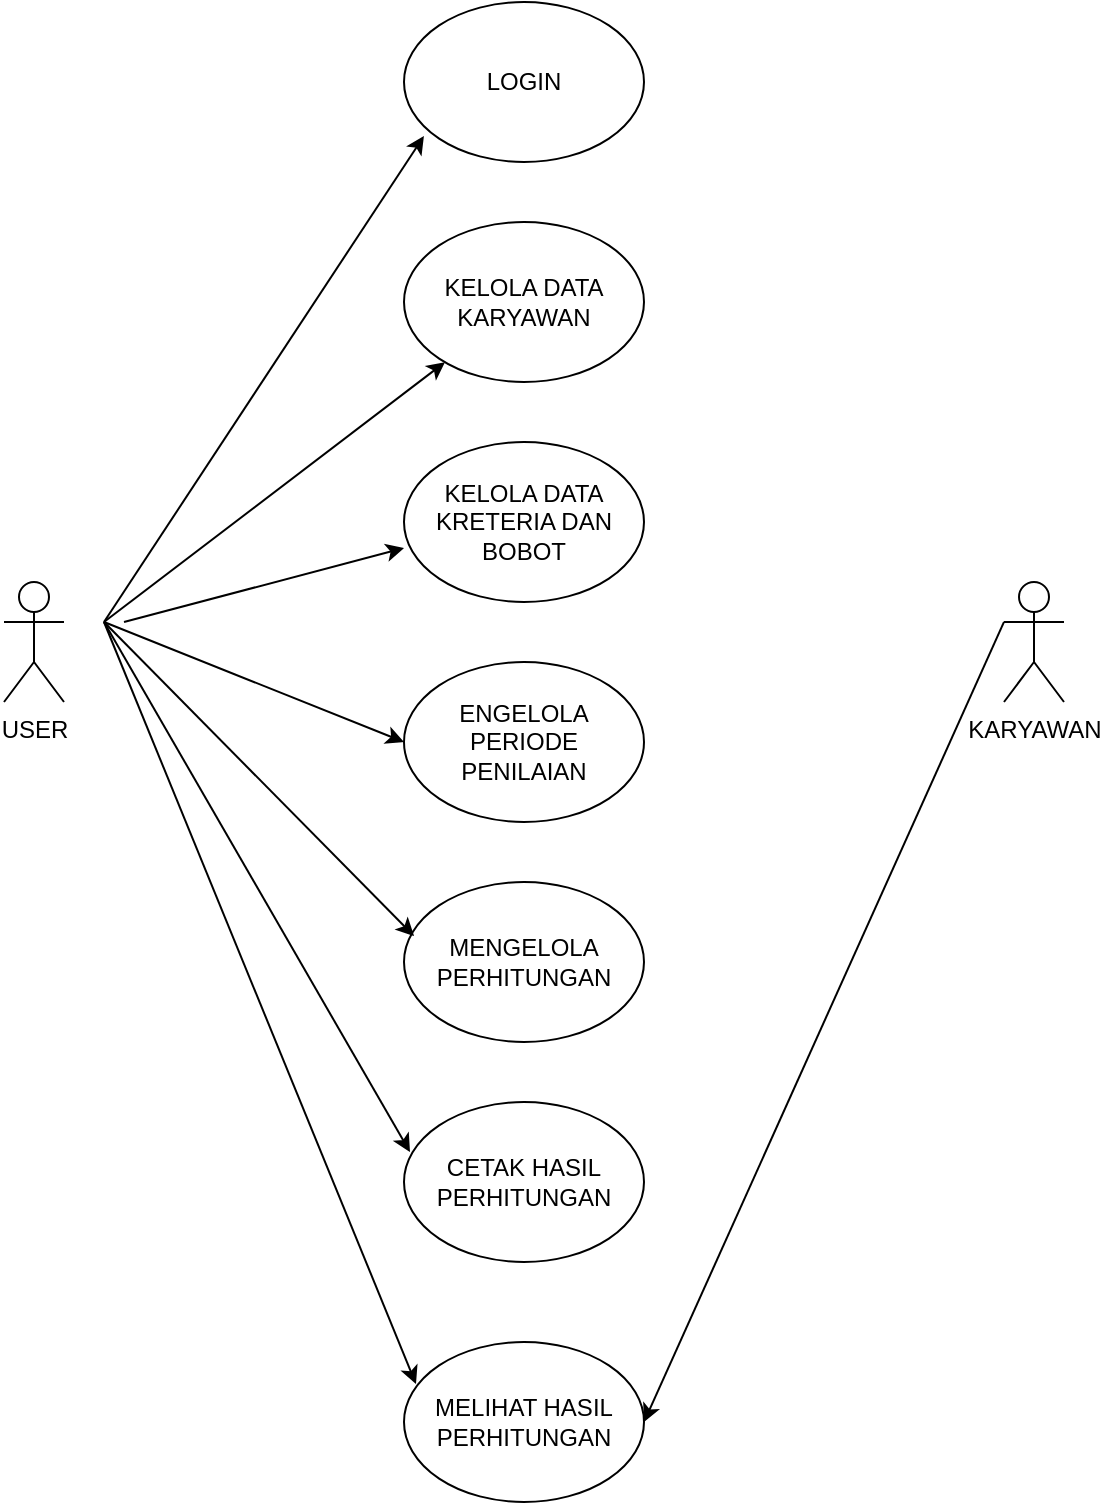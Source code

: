 <mxfile pages="2">
    <diagram id="wjJB-UHZPFGpP7L10ra-" name="use case">
        <mxGraphModel dx="434" dy="510" grid="1" gridSize="10" guides="1" tooltips="1" connect="1" arrows="1" fold="1" page="1" pageScale="1" pageWidth="850" pageHeight="1100" math="0" shadow="0">
            <root>
                <mxCell id="0"/>
                <mxCell id="1" parent="0"/>
                <mxCell id="HVNpT6EHEbpRrJGU6gBK-13" value="KELOLA DATA KRETERIA DAN BOBOT" style="ellipse;whiteSpace=wrap;html=1;" parent="1" vertex="1">
                    <mxGeometry x="340" y="290" width="120" height="80" as="geometry"/>
                </mxCell>
                <mxCell id="HVNpT6EHEbpRrJGU6gBK-14" value="ENGELOLA PERIODE PENILAIAN" style="ellipse;whiteSpace=wrap;html=1;" parent="1" vertex="1">
                    <mxGeometry x="340" y="400" width="120" height="80" as="geometry"/>
                </mxCell>
                <mxCell id="HVNpT6EHEbpRrJGU6gBK-15" value="MENGELOLA PERHITUNGAN" style="ellipse;whiteSpace=wrap;html=1;" parent="1" vertex="1">
                    <mxGeometry x="340" y="510" width="120" height="80" as="geometry"/>
                </mxCell>
                <mxCell id="HVNpT6EHEbpRrJGU6gBK-16" value="CETAK HASIL PERHITUNGAN" style="ellipse;whiteSpace=wrap;html=1;" parent="1" vertex="1">
                    <mxGeometry x="340" y="620" width="120" height="80" as="geometry"/>
                </mxCell>
                <mxCell id="HVNpT6EHEbpRrJGU6gBK-17" value="LOGIN" style="ellipse;whiteSpace=wrap;html=1;" parent="1" vertex="1">
                    <mxGeometry x="340" y="70" width="120" height="80" as="geometry"/>
                </mxCell>
                <mxCell id="HVNpT6EHEbpRrJGU6gBK-18" value="KELOLA DATA KARYAWAN" style="ellipse;whiteSpace=wrap;html=1;" parent="1" vertex="1">
                    <mxGeometry x="340" y="180" width="120" height="80" as="geometry"/>
                </mxCell>
                <mxCell id="HVNpT6EHEbpRrJGU6gBK-19" value="MELIHAT HASIL PERHITUNGAN" style="ellipse;whiteSpace=wrap;html=1;" parent="1" vertex="1">
                    <mxGeometry x="340" y="740" width="120" height="80" as="geometry"/>
                </mxCell>
                <mxCell id="HVNpT6EHEbpRrJGU6gBK-20" value="USER" style="shape=umlActor;verticalLabelPosition=bottom;verticalAlign=top;html=1;outlineConnect=0;" parent="1" vertex="1">
                    <mxGeometry x="140" y="360" width="30" height="60" as="geometry"/>
                </mxCell>
                <mxCell id="HVNpT6EHEbpRrJGU6gBK-21" value="KARYAWAN" style="shape=umlActor;verticalLabelPosition=bottom;verticalAlign=top;html=1;outlineConnect=0;" parent="1" vertex="1">
                    <mxGeometry x="640" y="360" width="30" height="60" as="geometry"/>
                </mxCell>
                <mxCell id="HVNpT6EHEbpRrJGU6gBK-25" value="" style="endArrow=classic;html=1;" parent="1" target="HVNpT6EHEbpRrJGU6gBK-18" edge="1">
                    <mxGeometry width="50" height="50" relative="1" as="geometry">
                        <mxPoint x="190" y="380" as="sourcePoint"/>
                        <mxPoint x="240" y="330" as="targetPoint"/>
                    </mxGeometry>
                </mxCell>
                <mxCell id="HVNpT6EHEbpRrJGU6gBK-31" value="" style="endArrow=classic;html=1;entryX=0;entryY=0.5;entryDx=0;entryDy=0;" parent="1" target="HVNpT6EHEbpRrJGU6gBK-14" edge="1">
                    <mxGeometry width="50" height="50" relative="1" as="geometry">
                        <mxPoint x="190" y="380" as="sourcePoint"/>
                        <mxPoint x="260" y="420" as="targetPoint"/>
                    </mxGeometry>
                </mxCell>
                <mxCell id="HVNpT6EHEbpRrJGU6gBK-32" value="" style="endArrow=classic;html=1;entryX=0.083;entryY=0.838;entryDx=0;entryDy=0;entryPerimeter=0;" parent="1" target="HVNpT6EHEbpRrJGU6gBK-17" edge="1">
                    <mxGeometry width="50" height="50" relative="1" as="geometry">
                        <mxPoint x="190" y="380" as="sourcePoint"/>
                        <mxPoint x="270" y="200" as="targetPoint"/>
                    </mxGeometry>
                </mxCell>
                <mxCell id="HVNpT6EHEbpRrJGU6gBK-33" value="" style="endArrow=classic;html=1;entryX=0.042;entryY=0.338;entryDx=0;entryDy=0;entryPerimeter=0;" parent="1" target="HVNpT6EHEbpRrJGU6gBK-15" edge="1">
                    <mxGeometry width="50" height="50" relative="1" as="geometry">
                        <mxPoint x="190" y="380" as="sourcePoint"/>
                        <mxPoint x="339" y="539" as="targetPoint"/>
                    </mxGeometry>
                </mxCell>
                <mxCell id="HVNpT6EHEbpRrJGU6gBK-34" value="" style="endArrow=classic;html=1;entryX=0.025;entryY=0.313;entryDx=0;entryDy=0;entryPerimeter=0;" parent="1" target="HVNpT6EHEbpRrJGU6gBK-16" edge="1">
                    <mxGeometry width="50" height="50" relative="1" as="geometry">
                        <mxPoint x="190" y="380" as="sourcePoint"/>
                        <mxPoint x="370" y="570" as="targetPoint"/>
                    </mxGeometry>
                </mxCell>
                <mxCell id="HVNpT6EHEbpRrJGU6gBK-35" value="" style="endArrow=classic;html=1;entryX=0.05;entryY=0.263;entryDx=0;entryDy=0;entryPerimeter=0;" parent="1" target="HVNpT6EHEbpRrJGU6gBK-19" edge="1">
                    <mxGeometry width="50" height="50" relative="1" as="geometry">
                        <mxPoint x="190" y="380" as="sourcePoint"/>
                        <mxPoint x="310" y="650" as="targetPoint"/>
                    </mxGeometry>
                </mxCell>
                <mxCell id="HVNpT6EHEbpRrJGU6gBK-36" value="" style="endArrow=classic;html=1;exitX=0;exitY=0.333;exitDx=0;exitDy=0;exitPerimeter=0;entryX=1;entryY=0.5;entryDx=0;entryDy=0;" parent="1" source="HVNpT6EHEbpRrJGU6gBK-21" target="HVNpT6EHEbpRrJGU6gBK-19" edge="1">
                    <mxGeometry width="50" height="50" relative="1" as="geometry">
                        <mxPoint x="320" y="620" as="sourcePoint"/>
                        <mxPoint x="370" y="570" as="targetPoint"/>
                    </mxGeometry>
                </mxCell>
                <mxCell id="HVNpT6EHEbpRrJGU6gBK-37" value="" style="endArrow=classic;html=1;entryX=0;entryY=0.663;entryDx=0;entryDy=0;entryPerimeter=0;" parent="1" target="HVNpT6EHEbpRrJGU6gBK-13" edge="1">
                    <mxGeometry width="50" height="50" relative="1" as="geometry">
                        <mxPoint x="200" y="380" as="sourcePoint"/>
                        <mxPoint x="370" y="370" as="targetPoint"/>
                    </mxGeometry>
                </mxCell>
            </root>
        </mxGraphModel>
    </diagram>
    <diagram id="amvdQy7yq_QUCRY1aBBe" name="waiframe">
        <mxGraphModel dx="-2666" dy="510" grid="1" gridSize="10" guides="1" tooltips="1" connect="1" arrows="1" fold="1" page="1" pageScale="1" pageWidth="850" pageHeight="1100" math="0" shadow="0">
            <root>
                <mxCell id="Oh-IbdJAaRqJVPJ2qe_I-0"/>
                <mxCell id="Oh-IbdJAaRqJVPJ2qe_I-1" parent="Oh-IbdJAaRqJVPJ2qe_I-0"/>
                <mxCell id="tNmkC3opJ2AgtzRq_YRS-1" value="&amp;nbsp;" style="rounded=0;whiteSpace=wrap;html=1;sketch=1;" parent="Oh-IbdJAaRqJVPJ2qe_I-1" vertex="1">
                    <mxGeometry x="3457.1" y="63" width="810" height="590" as="geometry"/>
                </mxCell>
                <mxCell id="tNmkC3opJ2AgtzRq_YRS-2" value="" style="rounded=0;whiteSpace=wrap;html=1;fillColor=none;strokeColor=#0E1319;strokeWidth=1;sketch=1;" parent="Oh-IbdJAaRqJVPJ2qe_I-1" vertex="1">
                    <mxGeometry x="3457.1" y="63" width="201" height="590" as="geometry"/>
                </mxCell>
                <mxCell id="tNmkC3opJ2AgtzRq_YRS-7" value="" style="pointerEvents=1;shadow=0;dashed=0;html=1;strokeColor=none;labelPosition=center;verticalLabelPosition=bottom;verticalAlign=top;align=center;fillColor=#505050;shape=mxgraph.mscae.intune.account_portal;strokeWidth=1;fontFamily=Nunito Sans;fontSource=https%3A%2F%2Ffonts.googleapis.com%2Fcss%3Ffamily%3DNunito%2BSans;fontSize=15;rounded=0;sketch=1;" parent="Oh-IbdJAaRqJVPJ2qe_I-1" vertex="1">
                    <mxGeometry x="3481" y="82.45" width="159.55" height="160" as="geometry"/>
                </mxCell>
                <mxCell id="tNmkC3opJ2AgtzRq_YRS-8" value="&lt;font face=&quot;Nunito Sans&quot;&gt;&lt;span style=&quot;font-size: 15px;&quot;&gt;user&lt;/span&gt;&lt;/font&gt;" style="text;html=1;strokeColor=none;fillColor=none;align=center;verticalAlign=middle;whiteSpace=wrap;rounded=0;strokeWidth=1;sketch=1;" parent="Oh-IbdJAaRqJVPJ2qe_I-1" vertex="1">
                    <mxGeometry x="3533.17" y="249.55" width="40" height="10" as="geometry"/>
                </mxCell>
                <mxCell id="tNmkC3opJ2AgtzRq_YRS-10" value="" style="pointerEvents=1;shadow=0;dashed=0;html=1;strokeColor=none;fillColor=#00120E;labelPosition=center;verticalLabelPosition=bottom;verticalAlign=top;align=center;outlineConnect=0;shape=mxgraph.veeam2.folder;strokeWidth=1;fontFamily=Nunito Sans;fontSource=https%3A%2F%2Ffonts.googleapis.com%2Fcss%3Ffamily%3DNunito%2BSans;fontSize=15;rounded=0;sketch=1;" parent="Oh-IbdJAaRqJVPJ2qe_I-1" vertex="1">
                    <mxGeometry x="3674.15" y="80" width="35" height="30" as="geometry"/>
                </mxCell>
                <mxCell id="tNmkC3opJ2AgtzRq_YRS-11" value="&lt;font style=&quot;font-size: 15px;&quot; data-font-src=&quot;https://fonts.googleapis.com/css?family=Nunito+Sans&quot; face=&quot;Nunito Sans&quot;&gt;Data Master&lt;/font&gt;" style="text;html=1;strokeColor=none;fillColor=none;align=center;verticalAlign=middle;whiteSpace=wrap;rounded=0;strokeWidth=1;sketch=1;" parent="Oh-IbdJAaRqJVPJ2qe_I-1" vertex="1">
                    <mxGeometry x="3717.6" y="80" width="90.5" height="30" as="geometry"/>
                </mxCell>
                <mxCell id="tNmkC3opJ2AgtzRq_YRS-14" value="&lt;font style=&quot;font-size: 15px;&quot; data-font-src=&quot;https://fonts.googleapis.com/css?family=Nunito+Sans&quot; face=&quot;Nunito Sans&quot;&gt;Perhitungan&lt;/font&gt;" style="text;html=1;strokeColor=none;fillColor=none;align=center;verticalAlign=middle;whiteSpace=wrap;rounded=0;strokeWidth=1;sketch=1;" parent="Oh-IbdJAaRqJVPJ2qe_I-1" vertex="1">
                    <mxGeometry x="4050.1" y="81.0" width="90.5" height="30" as="geometry"/>
                </mxCell>
                <mxCell id="tNmkC3opJ2AgtzRq_YRS-16" value="" style="dashed=0;aspect=fixed;verticalLabelPosition=bottom;verticalAlign=top;align=center;shape=mxgraph.gmdl.edit;strokeColor=none;fillColor=#171717;shadow=0;strokeWidth=1;fontFamily=Nunito Sans;fontSource=https%3A%2F%2Ffonts.googleapis.com%2Fcss%3Ffamily%3DNunito%2BSans;fontSize=15;rounded=0;sketch=1;" parent="Oh-IbdJAaRqJVPJ2qe_I-1" vertex="1">
                    <mxGeometry x="3825" y="86.25" width="23.75" height="23.75" as="geometry"/>
                </mxCell>
                <mxCell id="tNmkC3opJ2AgtzRq_YRS-17" value="" style="pointerEvents=1;shadow=0;dashed=0;html=1;strokeColor=none;fillColor=#001F18;labelPosition=center;verticalLabelPosition=bottom;verticalAlign=top;align=center;outlineConnect=0;shape=mxgraph.veeam2.automation;strokeWidth=1;fontFamily=Nunito Sans;fontSource=https%3A%2F%2Ffonts.googleapis.com%2Fcss%3Ffamily%3DNunito%2BSans;fontSize=15;rounded=0;sketch=1;" parent="Oh-IbdJAaRqJVPJ2qe_I-1" vertex="1">
                    <mxGeometry x="4011.1" y="80.0" width="30" height="30" as="geometry"/>
                </mxCell>
                <mxCell id="tNmkC3opJ2AgtzRq_YRS-18" value="" style="rounded=0;whiteSpace=wrap;html=1;strokeColor=#0E1319;strokeWidth=1;fontFamily=Nunito Sans;fontSource=https%3A%2F%2Ffonts.googleapis.com%2Fcss%3Ffamily%3DNunito%2BSans;fontSize=15;fillColor=#F5F5F5;arcSize=3;sketch=1;" parent="Oh-IbdJAaRqJVPJ2qe_I-1" vertex="1">
                    <mxGeometry x="3677.1" y="143" width="560" height="500" as="geometry"/>
                </mxCell>
                <mxCell id="tNmkC3opJ2AgtzRq_YRS-19" value="" style="rounded=0;whiteSpace=wrap;html=1;strokeColor=#000B14;strokeWidth=1;fontFamily=Nunito Sans;fontSource=https%3A%2F%2Ffonts.googleapis.com%2Fcss%3Ffamily%3DNunito%2BSans;fontSize=9;fillColor=none;gradientColor=none;sketch=1;" parent="Oh-IbdJAaRqJVPJ2qe_I-1" vertex="1">
                    <mxGeometry x="3748.1" y="159" width="120" height="20" as="geometry"/>
                </mxCell>
                <mxCell id="tNmkC3opJ2AgtzRq_YRS-20" value="&lt;font style=&quot;font-size: 12px;&quot;&gt;Penilaian&lt;/font&gt;" style="text;html=1;strokeColor=none;fillColor=none;align=center;verticalAlign=middle;whiteSpace=wrap;rounded=0;strokeWidth=1;fontFamily=Nunito Sans;fontSource=https%3A%2F%2Ffonts.googleapis.com%2Fcss%3Ffamily%3DNunito%2BSans;fontSize=9;sketch=1;" parent="Oh-IbdJAaRqJVPJ2qe_I-1" vertex="1">
                    <mxGeometry x="3667.1" y="153" width="106" height="30" as="geometry"/>
                </mxCell>
                <mxCell id="tNmkC3opJ2AgtzRq_YRS-21" value="" style="rounded=0;whiteSpace=wrap;html=1;strokeColor=#000B14;strokeWidth=1;fontFamily=Nunito Sans;fontSource=https%3A%2F%2Ffonts.googleapis.com%2Fcss%3Ffamily%3DNunito%2BSans;fontSize=5;fillColor=none;gradientColor=none;sketch=1;" parent="Oh-IbdJAaRqJVPJ2qe_I-1" vertex="1">
                    <mxGeometry x="3687.1" y="193" width="537" height="430" as="geometry"/>
                </mxCell>
                <mxCell id="tNmkC3opJ2AgtzRq_YRS-22" value="&lt;font style=&quot;font-size: 10px;&quot;&gt;Simpan&lt;/font&gt;" style="html=1;shadow=0;dashed=0;shape=mxgraph.bootstrap.rrect;rSize=5;strokeColor=none;strokeWidth=1;fillColor=#33A64C;fontColor=#FFFFFF;whiteSpace=wrap;align=center;verticalAlign=middle;spacingLeft=0;fontStyle=0;fontSize=16;spacing=5;fontFamily=Nunito Sans;fontSource=https%3A%2F%2Ffonts.googleapis.com%2Fcss%3Ffamily%3DNunito%2BSans;opacity=60;rounded=0;sketch=1;" parent="Oh-IbdJAaRqJVPJ2qe_I-1" vertex="1">
                    <mxGeometry x="4133.75" y="155.5" width="77.25" height="30" as="geometry"/>
                </mxCell>
                <mxCell id="tNmkC3opJ2AgtzRq_YRS-23" value="Pilih Bulan" style="text;html=1;strokeColor=none;fillColor=none;align=center;verticalAlign=middle;whiteSpace=wrap;rounded=0;strokeWidth=1;fontFamily=Nunito Sans;fontSource=https%3A%2F%2Ffonts.googleapis.com%2Fcss%3Ffamily%3DNunito%2BSans;fontSize=9;sketch=1;" parent="Oh-IbdJAaRqJVPJ2qe_I-1" vertex="1">
                    <mxGeometry x="3748.1" y="154" width="60" height="30" as="geometry"/>
                </mxCell>
                <mxCell id="tNmkC3opJ2AgtzRq_YRS-24" value="" style="triangle;whiteSpace=wrap;html=1;strokeColor=#0E1319;strokeWidth=1;fontFamily=Nunito Sans;fontSource=https%3A%2F%2Ffonts.googleapis.com%2Fcss%3Ffamily%3DNunito%2BSans;fontSize=15;fillColor=#050505;rotation=90;rounded=0;sketch=1;" parent="Oh-IbdJAaRqJVPJ2qe_I-1" vertex="1">
                    <mxGeometry x="3853.1" y="165" width="7.5" height="10" as="geometry"/>
                </mxCell>
                <mxCell id="tNmkC3opJ2AgtzRq_YRS-25" value="" style="line;strokeWidth=2;html=1;fontFamily=Nunito Sans;fontSource=https%3A%2F%2Ffonts.googleapis.com%2Fcss%3Ffamily%3DNunito%2BSans;fontSize=15;fillColor=none;rounded=0;sketch=1;" parent="Oh-IbdJAaRqJVPJ2qe_I-1" vertex="1">
                    <mxGeometry x="3708.1" y="229" width="499" height="10" as="geometry"/>
                </mxCell>
                <mxCell id="tNmkC3opJ2AgtzRq_YRS-26" value="&lt;font style=&quot;font-size: 13px;&quot; face=&quot;Nunito Sans&quot;&gt;Nama Alternatif&lt;/font&gt;" style="text;html=1;strokeColor=none;fillColor=none;align=center;verticalAlign=middle;whiteSpace=wrap;rounded=0;strokeWidth=1;sketch=1;" parent="Oh-IbdJAaRqJVPJ2qe_I-1" vertex="1">
                    <mxGeometry x="3708.1" y="202.5" width="109" height="30" as="geometry"/>
                </mxCell>
                <mxCell id="tNmkC3opJ2AgtzRq_YRS-27" value="&lt;font style=&quot;font-size: 13px;&quot; face=&quot;Nunito Sans&quot;&gt;C1&lt;/font&gt;" style="text;html=1;strokeColor=none;fillColor=none;align=center;verticalAlign=middle;whiteSpace=wrap;rounded=0;strokeWidth=1;sketch=1;" parent="Oh-IbdJAaRqJVPJ2qe_I-1" vertex="1">
                    <mxGeometry x="3813.1" y="204" width="109" height="30" as="geometry"/>
                </mxCell>
                <mxCell id="tNmkC3opJ2AgtzRq_YRS-28" value="&lt;font style=&quot;font-size: 13px;&quot; face=&quot;Nunito Sans&quot;&gt;C2&lt;/font&gt;" style="text;html=1;strokeColor=none;fillColor=none;align=center;verticalAlign=middle;whiteSpace=wrap;rounded=0;strokeWidth=1;sketch=1;" parent="Oh-IbdJAaRqJVPJ2qe_I-1" vertex="1">
                    <mxGeometry x="3914.1" y="206" width="109" height="30" as="geometry"/>
                </mxCell>
                <mxCell id="tNmkC3opJ2AgtzRq_YRS-29" value="&lt;font style=&quot;font-size: 13px;&quot; face=&quot;Nunito Sans&quot;&gt;C3&lt;/font&gt;" style="text;html=1;strokeColor=none;fillColor=none;align=center;verticalAlign=middle;whiteSpace=wrap;rounded=0;strokeWidth=1;sketch=1;" parent="Oh-IbdJAaRqJVPJ2qe_I-1" vertex="1">
                    <mxGeometry x="4014.35" y="206" width="109" height="30" as="geometry"/>
                </mxCell>
                <mxCell id="tNmkC3opJ2AgtzRq_YRS-30" value="&lt;font style=&quot;font-size: 13px;&quot; face=&quot;Nunito Sans&quot;&gt;C4&lt;/font&gt;" style="text;html=1;strokeColor=none;fillColor=none;align=center;verticalAlign=middle;whiteSpace=wrap;rounded=0;strokeWidth=1;sketch=1;" parent="Oh-IbdJAaRqJVPJ2qe_I-1" vertex="1">
                    <mxGeometry x="4104.1" y="207" width="109" height="30" as="geometry"/>
                </mxCell>
                <mxCell id="tNmkC3opJ2AgtzRq_YRS-31" value="" style="line;strokeWidth=2;html=1;fontFamily=Nunito Sans;fontSource=https%3A%2F%2Ffonts.googleapis.com%2Fcss%3Ffamily%3DNunito%2BSans;fontSize=15;fillColor=none;rounded=0;sketch=1;" parent="Oh-IbdJAaRqJVPJ2qe_I-1" vertex="1">
                    <mxGeometry x="3708.1" y="272.45" width="499" height="10" as="geometry"/>
                </mxCell>
                <mxCell id="tNmkC3opJ2AgtzRq_YRS-32" value="&lt;font face=&quot;Nunito Sans&quot;&gt;&lt;span style=&quot;font-size: 13px;&quot;&gt;A1&lt;/span&gt;&lt;/font&gt;" style="text;html=1;strokeColor=none;fillColor=none;align=center;verticalAlign=middle;whiteSpace=wrap;rounded=0;strokeWidth=1;sketch=1;" parent="Oh-IbdJAaRqJVPJ2qe_I-1" vertex="1">
                    <mxGeometry x="3702.1" y="243" width="109" height="30" as="geometry"/>
                </mxCell>
                <mxCell id="tNmkC3opJ2AgtzRq_YRS-33" value="" style="line;strokeWidth=2;html=1;fontFamily=Nunito Sans;fontSource=https%3A%2F%2Ffonts.googleapis.com%2Fcss%3Ffamily%3DNunito%2BSans;fontSize=15;fillColor=none;rounded=0;sketch=1;" parent="Oh-IbdJAaRqJVPJ2qe_I-1" vertex="1">
                    <mxGeometry x="3708.1" y="310.88" width="499" height="10" as="geometry"/>
                </mxCell>
                <mxCell id="tNmkC3opJ2AgtzRq_YRS-34" value="&lt;font face=&quot;Nunito Sans&quot;&gt;&lt;span style=&quot;font-size: 13px;&quot;&gt;A2&lt;/span&gt;&lt;/font&gt;" style="text;html=1;strokeColor=none;fillColor=none;align=center;verticalAlign=middle;whiteSpace=wrap;rounded=0;strokeWidth=1;sketch=1;" parent="Oh-IbdJAaRqJVPJ2qe_I-1" vertex="1">
                    <mxGeometry x="3702.1" y="281.43" width="109" height="30" as="geometry"/>
                </mxCell>
                <mxCell id="tNmkC3opJ2AgtzRq_YRS-35" value="" style="line;strokeWidth=2;html=1;fontFamily=Nunito Sans;fontSource=https%3A%2F%2Ffonts.googleapis.com%2Fcss%3Ffamily%3DNunito%2BSans;fontSize=15;fillColor=none;rounded=0;sketch=1;" parent="Oh-IbdJAaRqJVPJ2qe_I-1" vertex="1">
                    <mxGeometry x="3709.1" y="352.45" width="499" height="10" as="geometry"/>
                </mxCell>
                <mxCell id="tNmkC3opJ2AgtzRq_YRS-36" value="&lt;font face=&quot;Nunito Sans&quot;&gt;&lt;span style=&quot;font-size: 13px;&quot;&gt;A3&lt;/span&gt;&lt;/font&gt;" style="text;html=1;strokeColor=none;fillColor=none;align=center;verticalAlign=middle;whiteSpace=wrap;rounded=0;strokeWidth=1;sketch=1;" parent="Oh-IbdJAaRqJVPJ2qe_I-1" vertex="1">
                    <mxGeometry x="3703.1" y="323" width="109" height="30" as="geometry"/>
                </mxCell>
                <mxCell id="tNmkC3opJ2AgtzRq_YRS-37" value="" style="line;strokeWidth=2;html=1;fontFamily=Nunito Sans;fontSource=https%3A%2F%2Ffonts.googleapis.com%2Fcss%3Ffamily%3DNunito%2BSans;fontSize=15;fillColor=none;rounded=0;sketch=1;" parent="Oh-IbdJAaRqJVPJ2qe_I-1" vertex="1">
                    <mxGeometry x="3710.6" y="391.9" width="499" height="10" as="geometry"/>
                </mxCell>
                <mxCell id="tNmkC3opJ2AgtzRq_YRS-38" value="&lt;font face=&quot;Nunito Sans&quot;&gt;&lt;span style=&quot;font-size: 13px;&quot;&gt;A4&lt;/span&gt;&lt;/font&gt;" style="text;html=1;strokeColor=none;fillColor=none;align=center;verticalAlign=middle;whiteSpace=wrap;rounded=0;strokeWidth=1;sketch=1;" parent="Oh-IbdJAaRqJVPJ2qe_I-1" vertex="1">
                    <mxGeometry x="3704.6" y="362.45" width="109" height="30" as="geometry"/>
                </mxCell>
                <mxCell id="tNmkC3opJ2AgtzRq_YRS-39" value="" style="line;strokeWidth=2;html=1;fontFamily=Nunito Sans;fontSource=https%3A%2F%2Ffonts.googleapis.com%2Fcss%3Ffamily%3DNunito%2BSans;fontSize=15;fillColor=none;rounded=0;sketch=1;" parent="Oh-IbdJAaRqJVPJ2qe_I-1" vertex="1">
                    <mxGeometry x="3709.1" y="435.45" width="499" height="10" as="geometry"/>
                </mxCell>
                <mxCell id="tNmkC3opJ2AgtzRq_YRS-40" value="&lt;font face=&quot;Nunito Sans&quot;&gt;&lt;span style=&quot;font-size: 13px;&quot;&gt;A5&lt;/span&gt;&lt;/font&gt;" style="text;html=1;strokeColor=none;fillColor=none;align=center;verticalAlign=middle;whiteSpace=wrap;rounded=0;strokeWidth=1;sketch=1;" parent="Oh-IbdJAaRqJVPJ2qe_I-1" vertex="1">
                    <mxGeometry x="3704.1" y="406" width="109" height="30" as="geometry"/>
                </mxCell>
                <mxCell id="tNmkC3opJ2AgtzRq_YRS-41" value="" style="html=1;shadow=0;dashed=0;shape=mxgraph.bootstrap.rrect;rSize=5;fillColor=none;strokeColor=#999999;align=left;spacing=15;fontSize=14;fontColor=#6C767D;strokeWidth=1;fontFamily=Nunito Sans;fontSource=https%3A%2F%2Ffonts.googleapis.com%2Fcss%3Ffamily%3DNunito%2BSans;rounded=0;sketch=1;" parent="Oh-IbdJAaRqJVPJ2qe_I-1" vertex="1">
                    <mxGeometry x="3826.6" y="244.4" width="83.5" height="25" as="geometry"/>
                </mxCell>
                <mxCell id="tNmkC3opJ2AgtzRq_YRS-42" value="&lt;font color=&quot;#8f8f8f&quot; style=&quot;font-size: 9px;&quot;&gt;Crips 1&lt;/font&gt;" style="text;html=1;strokeColor=none;fillColor=none;align=center;verticalAlign=middle;whiteSpace=wrap;rounded=0;strokeWidth=1;fontFamily=Nunito Sans;fontSource=https%3A%2F%2Ffonts.googleapis.com%2Fcss%3Ffamily%3DNunito%2BSans;fontSize=9;textOpacity=40;sketch=1;" parent="Oh-IbdJAaRqJVPJ2qe_I-1" vertex="1">
                    <mxGeometry x="3826.6" y="240.9" width="50" height="30" as="geometry"/>
                </mxCell>
                <mxCell id="tNmkC3opJ2AgtzRq_YRS-43" value="" style="triangle;whiteSpace=wrap;html=1;strokeColor=none;strokeWidth=1;fontFamily=Nunito Sans;fontSource=https%3A%2F%2Ffonts.googleapis.com%2Fcss%3Ffamily%3DNunito%2BSans;fontSize=15;fillColor=#050505;rotation=90;textOpacity=20;opacity=60;rounded=0;sketch=1;" parent="Oh-IbdJAaRqJVPJ2qe_I-1" vertex="1">
                    <mxGeometry x="3892.6" y="252.45" width="7.5" height="10" as="geometry"/>
                </mxCell>
                <mxCell id="tNmkC3opJ2AgtzRq_YRS-44" value="" style="html=1;shadow=0;dashed=0;shape=mxgraph.bootstrap.rrect;rSize=5;fillColor=none;strokeColor=#999999;align=left;spacing=15;fontSize=14;fontColor=#6C767D;strokeWidth=1;fontFamily=Nunito Sans;fontSource=https%3A%2F%2Ffonts.googleapis.com%2Fcss%3Ffamily%3DNunito%2BSans;rounded=0;sketch=1;" parent="Oh-IbdJAaRqJVPJ2qe_I-1" vertex="1">
                    <mxGeometry x="3927.6" y="242.9" width="83.5" height="25" as="geometry"/>
                </mxCell>
                <mxCell id="tNmkC3opJ2AgtzRq_YRS-45" value="&lt;font color=&quot;#8f8f8f&quot; style=&quot;font-size: 9px;&quot;&gt;Crips 1&lt;/font&gt;" style="text;html=1;strokeColor=none;fillColor=none;align=center;verticalAlign=middle;whiteSpace=wrap;rounded=0;strokeWidth=1;fontFamily=Nunito Sans;fontSource=https%3A%2F%2Ffonts.googleapis.com%2Fcss%3Ffamily%3DNunito%2BSans;fontSize=9;textOpacity=40;sketch=1;" parent="Oh-IbdJAaRqJVPJ2qe_I-1" vertex="1">
                    <mxGeometry x="3927.6" y="239.4" width="50" height="30" as="geometry"/>
                </mxCell>
                <mxCell id="tNmkC3opJ2AgtzRq_YRS-46" value="" style="triangle;whiteSpace=wrap;html=1;strokeColor=none;strokeWidth=1;fontFamily=Nunito Sans;fontSource=https%3A%2F%2Ffonts.googleapis.com%2Fcss%3Ffamily%3DNunito%2BSans;fontSize=15;fillColor=#050505;rotation=90;textOpacity=20;opacity=60;rounded=0;sketch=1;" parent="Oh-IbdJAaRqJVPJ2qe_I-1" vertex="1">
                    <mxGeometry x="3993.6" y="250.95" width="7.5" height="10" as="geometry"/>
                </mxCell>
                <mxCell id="tNmkC3opJ2AgtzRq_YRS-47" value="" style="html=1;shadow=0;dashed=0;shape=mxgraph.bootstrap.rrect;rSize=5;fillColor=none;strokeColor=#999999;align=left;spacing=15;fontSize=14;fontColor=#6C767D;strokeWidth=1;fontFamily=Nunito Sans;fontSource=https%3A%2F%2Ffonts.googleapis.com%2Fcss%3Ffamily%3DNunito%2BSans;rounded=0;sketch=1;" parent="Oh-IbdJAaRqJVPJ2qe_I-1" vertex="1">
                    <mxGeometry x="4026.1" y="243.45" width="83.5" height="25" as="geometry"/>
                </mxCell>
                <mxCell id="tNmkC3opJ2AgtzRq_YRS-48" value="&lt;font color=&quot;#8f8f8f&quot; style=&quot;font-size: 9px;&quot;&gt;Crips 1&lt;/font&gt;" style="text;html=1;strokeColor=none;fillColor=none;align=center;verticalAlign=middle;whiteSpace=wrap;rounded=0;strokeWidth=1;fontFamily=Nunito Sans;fontSource=https%3A%2F%2Ffonts.googleapis.com%2Fcss%3Ffamily%3DNunito%2BSans;fontSize=9;textOpacity=40;sketch=1;" parent="Oh-IbdJAaRqJVPJ2qe_I-1" vertex="1">
                    <mxGeometry x="4026.1" y="239.95" width="50" height="30" as="geometry"/>
                </mxCell>
                <mxCell id="tNmkC3opJ2AgtzRq_YRS-49" value="" style="triangle;whiteSpace=wrap;html=1;strokeColor=none;strokeWidth=1;fontFamily=Nunito Sans;fontSource=https%3A%2F%2Ffonts.googleapis.com%2Fcss%3Ffamily%3DNunito%2BSans;fontSize=15;fillColor=#050505;rotation=90;textOpacity=20;opacity=60;rounded=0;sketch=1;" parent="Oh-IbdJAaRqJVPJ2qe_I-1" vertex="1">
                    <mxGeometry x="4092.1" y="251.5" width="7.5" height="10" as="geometry"/>
                </mxCell>
                <mxCell id="tNmkC3opJ2AgtzRq_YRS-50" value="" style="html=1;shadow=0;dashed=0;shape=mxgraph.bootstrap.rrect;rSize=5;fillColor=none;strokeColor=#999999;align=left;spacing=15;fontSize=14;fontColor=#6C767D;strokeWidth=1;fontFamily=Nunito Sans;fontSource=https%3A%2F%2Ffonts.googleapis.com%2Fcss%3Ffamily%3DNunito%2BSans;rounded=0;sketch=1;" parent="Oh-IbdJAaRqJVPJ2qe_I-1" vertex="1">
                    <mxGeometry x="4117.62" y="243.45" width="83.5" height="25" as="geometry"/>
                </mxCell>
                <mxCell id="tNmkC3opJ2AgtzRq_YRS-51" value="&lt;font color=&quot;#8f8f8f&quot; style=&quot;font-size: 9px;&quot;&gt;Crips 1&lt;/font&gt;" style="text;html=1;strokeColor=none;fillColor=none;align=center;verticalAlign=middle;whiteSpace=wrap;rounded=0;strokeWidth=1;fontFamily=Nunito Sans;fontSource=https%3A%2F%2Ffonts.googleapis.com%2Fcss%3Ffamily%3DNunito%2BSans;fontSize=9;textOpacity=40;sketch=1;" parent="Oh-IbdJAaRqJVPJ2qe_I-1" vertex="1">
                    <mxGeometry x="4117.62" y="239.95" width="50" height="30" as="geometry"/>
                </mxCell>
                <mxCell id="tNmkC3opJ2AgtzRq_YRS-52" value="" style="triangle;whiteSpace=wrap;html=1;strokeColor=none;strokeWidth=1;fontFamily=Nunito Sans;fontSource=https%3A%2F%2Ffonts.googleapis.com%2Fcss%3Ffamily%3DNunito%2BSans;fontSize=15;fillColor=#050505;rotation=90;textOpacity=20;opacity=60;rounded=0;sketch=1;" parent="Oh-IbdJAaRqJVPJ2qe_I-1" vertex="1">
                    <mxGeometry x="4183.62" y="251.5" width="7.5" height="10" as="geometry"/>
                </mxCell>
                <mxCell id="tNmkC3opJ2AgtzRq_YRS-53" value="" style="html=1;shadow=0;dashed=0;shape=mxgraph.bootstrap.rrect;rSize=5;fillColor=none;strokeColor=#999999;align=left;spacing=15;fontSize=14;fontColor=#6C767D;strokeWidth=1;fontFamily=Nunito Sans;fontSource=https%3A%2F%2Ffonts.googleapis.com%2Fcss%3Ffamily%3DNunito%2BSans;rounded=0;sketch=1;" parent="Oh-IbdJAaRqJVPJ2qe_I-1" vertex="1">
                    <mxGeometry x="3826.6" y="281.5" width="83.5" height="25" as="geometry"/>
                </mxCell>
                <mxCell id="tNmkC3opJ2AgtzRq_YRS-54" value="&lt;font color=&quot;#8f8f8f&quot; style=&quot;font-size: 9px;&quot;&gt;Crips 1&lt;/font&gt;" style="text;html=1;strokeColor=none;fillColor=none;align=center;verticalAlign=middle;whiteSpace=wrap;rounded=0;strokeWidth=1;fontFamily=Nunito Sans;fontSource=https%3A%2F%2Ffonts.googleapis.com%2Fcss%3Ffamily%3DNunito%2BSans;fontSize=9;textOpacity=40;sketch=1;" parent="Oh-IbdJAaRqJVPJ2qe_I-1" vertex="1">
                    <mxGeometry x="3826.6" y="278" width="50" height="30" as="geometry"/>
                </mxCell>
                <mxCell id="tNmkC3opJ2AgtzRq_YRS-55" value="" style="triangle;whiteSpace=wrap;html=1;strokeColor=none;strokeWidth=1;fontFamily=Nunito Sans;fontSource=https%3A%2F%2Ffonts.googleapis.com%2Fcss%3Ffamily%3DNunito%2BSans;fontSize=15;fillColor=#050505;rotation=90;textOpacity=20;opacity=60;rounded=0;sketch=1;" parent="Oh-IbdJAaRqJVPJ2qe_I-1" vertex="1">
                    <mxGeometry x="3892.6" y="289.55" width="7.5" height="10" as="geometry"/>
                </mxCell>
                <mxCell id="tNmkC3opJ2AgtzRq_YRS-56" value="" style="html=1;shadow=0;dashed=0;shape=mxgraph.bootstrap.rrect;rSize=5;fillColor=none;strokeColor=#999999;align=left;spacing=15;fontSize=14;fontColor=#6C767D;strokeWidth=1;fontFamily=Nunito Sans;fontSource=https%3A%2F%2Ffonts.googleapis.com%2Fcss%3Ffamily%3DNunito%2BSans;rounded=0;sketch=1;" parent="Oh-IbdJAaRqJVPJ2qe_I-1" vertex="1">
                    <mxGeometry x="3825.85" y="326.5" width="83.5" height="25" as="geometry"/>
                </mxCell>
                <mxCell id="tNmkC3opJ2AgtzRq_YRS-57" value="&lt;font color=&quot;#8f8f8f&quot; style=&quot;font-size: 9px;&quot;&gt;Crips 1&lt;/font&gt;" style="text;html=1;strokeColor=none;fillColor=none;align=center;verticalAlign=middle;whiteSpace=wrap;rounded=0;strokeWidth=1;fontFamily=Nunito Sans;fontSource=https%3A%2F%2Ffonts.googleapis.com%2Fcss%3Ffamily%3DNunito%2BSans;fontSize=9;textOpacity=40;sketch=1;" parent="Oh-IbdJAaRqJVPJ2qe_I-1" vertex="1">
                    <mxGeometry x="3825.85" y="323" width="50" height="30" as="geometry"/>
                </mxCell>
                <mxCell id="tNmkC3opJ2AgtzRq_YRS-58" value="" style="triangle;whiteSpace=wrap;html=1;strokeColor=none;strokeWidth=1;fontFamily=Nunito Sans;fontSource=https%3A%2F%2Ffonts.googleapis.com%2Fcss%3Ffamily%3DNunito%2BSans;fontSize=15;fillColor=#050505;rotation=90;textOpacity=20;opacity=60;rounded=0;sketch=1;" parent="Oh-IbdJAaRqJVPJ2qe_I-1" vertex="1">
                    <mxGeometry x="3891.85" y="334.55" width="7.5" height="10" as="geometry"/>
                </mxCell>
                <mxCell id="tNmkC3opJ2AgtzRq_YRS-59" value="" style="html=1;shadow=0;dashed=0;shape=mxgraph.bootstrap.rrect;rSize=5;fillColor=none;strokeColor=#999999;align=left;spacing=15;fontSize=14;fontColor=#6C767D;strokeWidth=1;fontFamily=Nunito Sans;fontSource=https%3A%2F%2Ffonts.googleapis.com%2Fcss%3Ffamily%3DNunito%2BSans;rounded=0;sketch=1;" parent="Oh-IbdJAaRqJVPJ2qe_I-1" vertex="1">
                    <mxGeometry x="3825.85" y="363.6" width="83.5" height="25" as="geometry"/>
                </mxCell>
                <mxCell id="tNmkC3opJ2AgtzRq_YRS-60" value="&lt;font color=&quot;#8f8f8f&quot; style=&quot;font-size: 9px;&quot;&gt;Crips 1&lt;/font&gt;" style="text;html=1;strokeColor=none;fillColor=none;align=center;verticalAlign=middle;whiteSpace=wrap;rounded=0;strokeWidth=1;fontFamily=Nunito Sans;fontSource=https%3A%2F%2Ffonts.googleapis.com%2Fcss%3Ffamily%3DNunito%2BSans;fontSize=9;textOpacity=40;sketch=1;" parent="Oh-IbdJAaRqJVPJ2qe_I-1" vertex="1">
                    <mxGeometry x="3825.85" y="360.1" width="50" height="30" as="geometry"/>
                </mxCell>
                <mxCell id="tNmkC3opJ2AgtzRq_YRS-61" value="" style="triangle;whiteSpace=wrap;html=1;strokeColor=none;strokeWidth=1;fontFamily=Nunito Sans;fontSource=https%3A%2F%2Ffonts.googleapis.com%2Fcss%3Ffamily%3DNunito%2BSans;fontSize=15;fillColor=#050505;rotation=90;textOpacity=20;opacity=60;rounded=0;sketch=1;" parent="Oh-IbdJAaRqJVPJ2qe_I-1" vertex="1">
                    <mxGeometry x="3891.85" y="371.65" width="7.5" height="10" as="geometry"/>
                </mxCell>
                <mxCell id="tNmkC3opJ2AgtzRq_YRS-62" value="" style="html=1;shadow=0;dashed=0;shape=mxgraph.bootstrap.rrect;rSize=5;fillColor=none;strokeColor=#999999;align=left;spacing=15;fontSize=14;fontColor=#6C767D;strokeWidth=1;fontFamily=Nunito Sans;fontSource=https%3A%2F%2Ffonts.googleapis.com%2Fcss%3Ffamily%3DNunito%2BSans;rounded=0;sketch=1;" parent="Oh-IbdJAaRqJVPJ2qe_I-1" vertex="1">
                    <mxGeometry x="3825.85" y="404.5" width="83.5" height="25" as="geometry"/>
                </mxCell>
                <mxCell id="tNmkC3opJ2AgtzRq_YRS-63" value="&lt;font color=&quot;#8f8f8f&quot; style=&quot;font-size: 9px;&quot;&gt;Crips 1&lt;/font&gt;" style="text;html=1;strokeColor=none;fillColor=none;align=center;verticalAlign=middle;whiteSpace=wrap;rounded=0;strokeWidth=1;fontFamily=Nunito Sans;fontSource=https%3A%2F%2Ffonts.googleapis.com%2Fcss%3Ffamily%3DNunito%2BSans;fontSize=9;textOpacity=40;sketch=1;" parent="Oh-IbdJAaRqJVPJ2qe_I-1" vertex="1">
                    <mxGeometry x="3825.85" y="401" width="50" height="30" as="geometry"/>
                </mxCell>
                <mxCell id="tNmkC3opJ2AgtzRq_YRS-64" value="" style="triangle;whiteSpace=wrap;html=1;strokeColor=none;strokeWidth=1;fontFamily=Nunito Sans;fontSource=https%3A%2F%2Ffonts.googleapis.com%2Fcss%3Ffamily%3DNunito%2BSans;fontSize=15;fillColor=#050505;rotation=90;textOpacity=20;opacity=60;rounded=0;sketch=1;" parent="Oh-IbdJAaRqJVPJ2qe_I-1" vertex="1">
                    <mxGeometry x="3891.85" y="412.55" width="7.5" height="10" as="geometry"/>
                </mxCell>
                <mxCell id="tNmkC3opJ2AgtzRq_YRS-65" value="" style="html=1;shadow=0;dashed=0;shape=mxgraph.bootstrap.rrect;rSize=5;fillColor=none;strokeColor=#999999;align=left;spacing=15;fontSize=14;fontColor=#6C767D;strokeWidth=1;fontFamily=Nunito Sans;fontSource=https%3A%2F%2Ffonts.googleapis.com%2Fcss%3Ffamily%3DNunito%2BSans;rounded=0;sketch=1;" parent="Oh-IbdJAaRqJVPJ2qe_I-1" vertex="1">
                    <mxGeometry x="3928.35" y="281.5" width="83.5" height="25" as="geometry"/>
                </mxCell>
                <mxCell id="tNmkC3opJ2AgtzRq_YRS-66" value="&lt;font color=&quot;#8f8f8f&quot; style=&quot;font-size: 9px;&quot;&gt;Crips 1&lt;/font&gt;" style="text;html=1;strokeColor=none;fillColor=none;align=center;verticalAlign=middle;whiteSpace=wrap;rounded=0;strokeWidth=1;fontFamily=Nunito Sans;fontSource=https%3A%2F%2Ffonts.googleapis.com%2Fcss%3Ffamily%3DNunito%2BSans;fontSize=9;textOpacity=40;sketch=1;" parent="Oh-IbdJAaRqJVPJ2qe_I-1" vertex="1">
                    <mxGeometry x="3928.35" y="278" width="50" height="30" as="geometry"/>
                </mxCell>
                <mxCell id="tNmkC3opJ2AgtzRq_YRS-67" value="" style="triangle;whiteSpace=wrap;html=1;strokeColor=none;strokeWidth=1;fontFamily=Nunito Sans;fontSource=https%3A%2F%2Ffonts.googleapis.com%2Fcss%3Ffamily%3DNunito%2BSans;fontSize=15;fillColor=#050505;rotation=90;textOpacity=20;opacity=60;rounded=0;sketch=1;" parent="Oh-IbdJAaRqJVPJ2qe_I-1" vertex="1">
                    <mxGeometry x="3994.35" y="289.55" width="7.5" height="10" as="geometry"/>
                </mxCell>
                <mxCell id="tNmkC3opJ2AgtzRq_YRS-68" value="" style="html=1;shadow=0;dashed=0;shape=mxgraph.bootstrap.rrect;rSize=5;fillColor=none;strokeColor=#999999;align=left;spacing=15;fontSize=14;fontColor=#6C767D;strokeWidth=1;fontFamily=Nunito Sans;fontSource=https%3A%2F%2Ffonts.googleapis.com%2Fcss%3Ffamily%3DNunito%2BSans;rounded=0;sketch=1;" parent="Oh-IbdJAaRqJVPJ2qe_I-1" vertex="1">
                    <mxGeometry x="3927.6" y="326.5" width="83.5" height="25" as="geometry"/>
                </mxCell>
                <mxCell id="tNmkC3opJ2AgtzRq_YRS-69" value="&lt;font color=&quot;#8f8f8f&quot; style=&quot;font-size: 9px;&quot;&gt;Crips 1&lt;/font&gt;" style="text;html=1;strokeColor=none;fillColor=none;align=center;verticalAlign=middle;whiteSpace=wrap;rounded=0;strokeWidth=1;fontFamily=Nunito Sans;fontSource=https%3A%2F%2Ffonts.googleapis.com%2Fcss%3Ffamily%3DNunito%2BSans;fontSize=9;textOpacity=40;sketch=1;" parent="Oh-IbdJAaRqJVPJ2qe_I-1" vertex="1">
                    <mxGeometry x="3927.6" y="323" width="50" height="30" as="geometry"/>
                </mxCell>
                <mxCell id="tNmkC3opJ2AgtzRq_YRS-70" value="" style="triangle;whiteSpace=wrap;html=1;strokeColor=none;strokeWidth=1;fontFamily=Nunito Sans;fontSource=https%3A%2F%2Ffonts.googleapis.com%2Fcss%3Ffamily%3DNunito%2BSans;fontSize=15;fillColor=#050505;rotation=90;textOpacity=20;opacity=60;rounded=0;sketch=1;" parent="Oh-IbdJAaRqJVPJ2qe_I-1" vertex="1">
                    <mxGeometry x="3993.6" y="334.55" width="7.5" height="10" as="geometry"/>
                </mxCell>
                <mxCell id="tNmkC3opJ2AgtzRq_YRS-71" value="" style="html=1;shadow=0;dashed=0;shape=mxgraph.bootstrap.rrect;rSize=5;fillColor=none;strokeColor=#999999;align=left;spacing=15;fontSize=14;fontColor=#6C767D;strokeWidth=1;fontFamily=Nunito Sans;fontSource=https%3A%2F%2Ffonts.googleapis.com%2Fcss%3Ffamily%3DNunito%2BSans;rounded=0;sketch=1;" parent="Oh-IbdJAaRqJVPJ2qe_I-1" vertex="1">
                    <mxGeometry x="3927.6" y="363.6" width="83.5" height="25" as="geometry"/>
                </mxCell>
                <mxCell id="tNmkC3opJ2AgtzRq_YRS-72" value="&lt;font color=&quot;#8f8f8f&quot; style=&quot;font-size: 9px;&quot;&gt;Crips 1&lt;/font&gt;" style="text;html=1;strokeColor=none;fillColor=none;align=center;verticalAlign=middle;whiteSpace=wrap;rounded=0;strokeWidth=1;fontFamily=Nunito Sans;fontSource=https%3A%2F%2Ffonts.googleapis.com%2Fcss%3Ffamily%3DNunito%2BSans;fontSize=9;textOpacity=40;sketch=1;" parent="Oh-IbdJAaRqJVPJ2qe_I-1" vertex="1">
                    <mxGeometry x="3927.6" y="360.1" width="50" height="30" as="geometry"/>
                </mxCell>
                <mxCell id="tNmkC3opJ2AgtzRq_YRS-73" value="" style="triangle;whiteSpace=wrap;html=1;strokeColor=none;strokeWidth=1;fontFamily=Nunito Sans;fontSource=https%3A%2F%2Ffonts.googleapis.com%2Fcss%3Ffamily%3DNunito%2BSans;fontSize=15;fillColor=#050505;rotation=90;textOpacity=20;opacity=60;rounded=0;sketch=1;" parent="Oh-IbdJAaRqJVPJ2qe_I-1" vertex="1">
                    <mxGeometry x="3993.6" y="371.65" width="7.5" height="10" as="geometry"/>
                </mxCell>
                <mxCell id="tNmkC3opJ2AgtzRq_YRS-74" value="" style="html=1;shadow=0;dashed=0;shape=mxgraph.bootstrap.rrect;rSize=5;fillColor=none;strokeColor=#999999;align=left;spacing=15;fontSize=14;fontColor=#6C767D;strokeWidth=1;fontFamily=Nunito Sans;fontSource=https%3A%2F%2Ffonts.googleapis.com%2Fcss%3Ffamily%3DNunito%2BSans;rounded=0;sketch=1;" parent="Oh-IbdJAaRqJVPJ2qe_I-1" vertex="1">
                    <mxGeometry x="3927.6" y="404.5" width="83.5" height="25" as="geometry"/>
                </mxCell>
                <mxCell id="tNmkC3opJ2AgtzRq_YRS-75" value="&lt;font color=&quot;#8f8f8f&quot; style=&quot;font-size: 9px;&quot;&gt;Crips 1&lt;/font&gt;" style="text;html=1;strokeColor=none;fillColor=none;align=center;verticalAlign=middle;whiteSpace=wrap;rounded=0;strokeWidth=1;fontFamily=Nunito Sans;fontSource=https%3A%2F%2Ffonts.googleapis.com%2Fcss%3Ffamily%3DNunito%2BSans;fontSize=9;textOpacity=40;sketch=1;" parent="Oh-IbdJAaRqJVPJ2qe_I-1" vertex="1">
                    <mxGeometry x="3927.6" y="401" width="50" height="30" as="geometry"/>
                </mxCell>
                <mxCell id="tNmkC3opJ2AgtzRq_YRS-76" value="" style="triangle;whiteSpace=wrap;html=1;strokeColor=none;strokeWidth=1;fontFamily=Nunito Sans;fontSource=https%3A%2F%2Ffonts.googleapis.com%2Fcss%3Ffamily%3DNunito%2BSans;fontSize=15;fillColor=#050505;rotation=90;textOpacity=20;opacity=60;rounded=0;sketch=1;" parent="Oh-IbdJAaRqJVPJ2qe_I-1" vertex="1">
                    <mxGeometry x="3993.6" y="412.55" width="7.5" height="10" as="geometry"/>
                </mxCell>
                <mxCell id="tNmkC3opJ2AgtzRq_YRS-77" value="" style="html=1;shadow=0;dashed=0;shape=mxgraph.bootstrap.rrect;rSize=5;fillColor=none;strokeColor=#999999;align=left;spacing=15;fontSize=14;fontColor=#6C767D;strokeWidth=1;fontFamily=Nunito Sans;fontSource=https%3A%2F%2Ffonts.googleapis.com%2Fcss%3Ffamily%3DNunito%2BSans;rounded=0;sketch=1;" parent="Oh-IbdJAaRqJVPJ2qe_I-1" vertex="1">
                    <mxGeometry x="4026.48" y="282" width="83.5" height="25" as="geometry"/>
                </mxCell>
                <mxCell id="tNmkC3opJ2AgtzRq_YRS-78" value="&lt;font color=&quot;#8f8f8f&quot; style=&quot;font-size: 9px;&quot;&gt;Crips 1&lt;/font&gt;" style="text;html=1;strokeColor=none;fillColor=none;align=center;verticalAlign=middle;whiteSpace=wrap;rounded=0;strokeWidth=1;fontFamily=Nunito Sans;fontSource=https%3A%2F%2Ffonts.googleapis.com%2Fcss%3Ffamily%3DNunito%2BSans;fontSize=9;textOpacity=40;sketch=1;" parent="Oh-IbdJAaRqJVPJ2qe_I-1" vertex="1">
                    <mxGeometry x="4026.48" y="278.5" width="50" height="30" as="geometry"/>
                </mxCell>
                <mxCell id="tNmkC3opJ2AgtzRq_YRS-79" value="" style="triangle;whiteSpace=wrap;html=1;strokeColor=none;strokeWidth=1;fontFamily=Nunito Sans;fontSource=https%3A%2F%2Ffonts.googleapis.com%2Fcss%3Ffamily%3DNunito%2BSans;fontSize=15;fillColor=#050505;rotation=90;textOpacity=20;opacity=60;rounded=0;sketch=1;" parent="Oh-IbdJAaRqJVPJ2qe_I-1" vertex="1">
                    <mxGeometry x="4092.48" y="290.05" width="7.5" height="10" as="geometry"/>
                </mxCell>
                <mxCell id="tNmkC3opJ2AgtzRq_YRS-80" value="" style="html=1;shadow=0;dashed=0;shape=mxgraph.bootstrap.rrect;rSize=5;fillColor=none;strokeColor=#999999;align=left;spacing=15;fontSize=14;fontColor=#6C767D;strokeWidth=1;fontFamily=Nunito Sans;fontSource=https%3A%2F%2Ffonts.googleapis.com%2Fcss%3Ffamily%3DNunito%2BSans;rounded=0;sketch=1;" parent="Oh-IbdJAaRqJVPJ2qe_I-1" vertex="1">
                    <mxGeometry x="4025.73" y="327" width="83.5" height="25" as="geometry"/>
                </mxCell>
                <mxCell id="tNmkC3opJ2AgtzRq_YRS-81" value="&lt;font color=&quot;#8f8f8f&quot; style=&quot;font-size: 9px;&quot;&gt;Crips 1&lt;/font&gt;" style="text;html=1;strokeColor=none;fillColor=none;align=center;verticalAlign=middle;whiteSpace=wrap;rounded=0;strokeWidth=1;fontFamily=Nunito Sans;fontSource=https%3A%2F%2Ffonts.googleapis.com%2Fcss%3Ffamily%3DNunito%2BSans;fontSize=9;textOpacity=40;sketch=1;" parent="Oh-IbdJAaRqJVPJ2qe_I-1" vertex="1">
                    <mxGeometry x="4025.73" y="323.5" width="50" height="30" as="geometry"/>
                </mxCell>
                <mxCell id="tNmkC3opJ2AgtzRq_YRS-82" value="" style="triangle;whiteSpace=wrap;html=1;strokeColor=none;strokeWidth=1;fontFamily=Nunito Sans;fontSource=https%3A%2F%2Ffonts.googleapis.com%2Fcss%3Ffamily%3DNunito%2BSans;fontSize=15;fillColor=#050505;rotation=90;textOpacity=20;opacity=60;rounded=0;sketch=1;" parent="Oh-IbdJAaRqJVPJ2qe_I-1" vertex="1">
                    <mxGeometry x="4091.73" y="335.05" width="7.5" height="10" as="geometry"/>
                </mxCell>
                <mxCell id="tNmkC3opJ2AgtzRq_YRS-83" value="" style="html=1;shadow=0;dashed=0;shape=mxgraph.bootstrap.rrect;rSize=5;fillColor=none;strokeColor=#999999;align=left;spacing=15;fontSize=14;fontColor=#6C767D;strokeWidth=1;fontFamily=Nunito Sans;fontSource=https%3A%2F%2Ffonts.googleapis.com%2Fcss%3Ffamily%3DNunito%2BSans;rounded=0;sketch=1;" parent="Oh-IbdJAaRqJVPJ2qe_I-1" vertex="1">
                    <mxGeometry x="4025.73" y="364.1" width="83.5" height="25" as="geometry"/>
                </mxCell>
                <mxCell id="tNmkC3opJ2AgtzRq_YRS-84" value="&lt;font color=&quot;#8f8f8f&quot; style=&quot;font-size: 9px;&quot;&gt;Crips 1&lt;/font&gt;" style="text;html=1;strokeColor=none;fillColor=none;align=center;verticalAlign=middle;whiteSpace=wrap;rounded=0;strokeWidth=1;fontFamily=Nunito Sans;fontSource=https%3A%2F%2Ffonts.googleapis.com%2Fcss%3Ffamily%3DNunito%2BSans;fontSize=9;textOpacity=40;sketch=1;" parent="Oh-IbdJAaRqJVPJ2qe_I-1" vertex="1">
                    <mxGeometry x="4025.73" y="360.6" width="50" height="30" as="geometry"/>
                </mxCell>
                <mxCell id="tNmkC3opJ2AgtzRq_YRS-85" value="" style="triangle;whiteSpace=wrap;html=1;strokeColor=none;strokeWidth=1;fontFamily=Nunito Sans;fontSource=https%3A%2F%2Ffonts.googleapis.com%2Fcss%3Ffamily%3DNunito%2BSans;fontSize=15;fillColor=#050505;rotation=90;textOpacity=20;opacity=60;rounded=0;sketch=1;" parent="Oh-IbdJAaRqJVPJ2qe_I-1" vertex="1">
                    <mxGeometry x="4091.73" y="372.15" width="7.5" height="10" as="geometry"/>
                </mxCell>
                <mxCell id="tNmkC3opJ2AgtzRq_YRS-86" value="" style="html=1;shadow=0;dashed=0;shape=mxgraph.bootstrap.rrect;rSize=5;fillColor=none;strokeColor=#999999;align=left;spacing=15;fontSize=14;fontColor=#6C767D;strokeWidth=1;fontFamily=Nunito Sans;fontSource=https%3A%2F%2Ffonts.googleapis.com%2Fcss%3Ffamily%3DNunito%2BSans;rounded=0;sketch=1;" parent="Oh-IbdJAaRqJVPJ2qe_I-1" vertex="1">
                    <mxGeometry x="4025.73" y="405" width="83.5" height="25" as="geometry"/>
                </mxCell>
                <mxCell id="tNmkC3opJ2AgtzRq_YRS-87" value="&lt;font color=&quot;#8f8f8f&quot; style=&quot;font-size: 9px;&quot;&gt;Crips 1&lt;/font&gt;" style="text;html=1;strokeColor=none;fillColor=none;align=center;verticalAlign=middle;whiteSpace=wrap;rounded=0;strokeWidth=1;fontFamily=Nunito Sans;fontSource=https%3A%2F%2Ffonts.googleapis.com%2Fcss%3Ffamily%3DNunito%2BSans;fontSize=9;textOpacity=40;sketch=1;" parent="Oh-IbdJAaRqJVPJ2qe_I-1" vertex="1">
                    <mxGeometry x="4025.73" y="401.5" width="50" height="30" as="geometry"/>
                </mxCell>
                <mxCell id="tNmkC3opJ2AgtzRq_YRS-88" value="" style="triangle;whiteSpace=wrap;html=1;strokeColor=none;strokeWidth=1;fontFamily=Nunito Sans;fontSource=https%3A%2F%2Ffonts.googleapis.com%2Fcss%3Ffamily%3DNunito%2BSans;fontSize=15;fillColor=#050505;rotation=90;textOpacity=20;opacity=60;rounded=0;sketch=1;" parent="Oh-IbdJAaRqJVPJ2qe_I-1" vertex="1">
                    <mxGeometry x="4091.73" y="413.05" width="7.5" height="10" as="geometry"/>
                </mxCell>
                <mxCell id="tNmkC3opJ2AgtzRq_YRS-89" value="" style="html=1;shadow=0;dashed=0;shape=mxgraph.bootstrap.rrect;rSize=5;fillColor=none;strokeColor=#999999;align=left;spacing=15;fontSize=14;fontColor=#6C767D;strokeWidth=1;fontFamily=Nunito Sans;fontSource=https%3A%2F%2Ffonts.googleapis.com%2Fcss%3Ffamily%3DNunito%2BSans;rounded=0;sketch=1;" parent="Oh-IbdJAaRqJVPJ2qe_I-1" vertex="1">
                    <mxGeometry x="4118.37" y="281.5" width="83.5" height="25" as="geometry"/>
                </mxCell>
                <mxCell id="tNmkC3opJ2AgtzRq_YRS-90" value="&lt;font color=&quot;#8f8f8f&quot; style=&quot;font-size: 9px;&quot;&gt;Crips 1&lt;/font&gt;" style="text;html=1;strokeColor=none;fillColor=none;align=center;verticalAlign=middle;whiteSpace=wrap;rounded=0;strokeWidth=1;fontFamily=Nunito Sans;fontSource=https%3A%2F%2Ffonts.googleapis.com%2Fcss%3Ffamily%3DNunito%2BSans;fontSize=9;textOpacity=40;sketch=1;" parent="Oh-IbdJAaRqJVPJ2qe_I-1" vertex="1">
                    <mxGeometry x="4118.37" y="278" width="50" height="30" as="geometry"/>
                </mxCell>
                <mxCell id="tNmkC3opJ2AgtzRq_YRS-91" value="" style="triangle;whiteSpace=wrap;html=1;strokeColor=none;strokeWidth=1;fontFamily=Nunito Sans;fontSource=https%3A%2F%2Ffonts.googleapis.com%2Fcss%3Ffamily%3DNunito%2BSans;fontSize=15;fillColor=#050505;rotation=90;textOpacity=20;opacity=60;rounded=0;sketch=1;" parent="Oh-IbdJAaRqJVPJ2qe_I-1" vertex="1">
                    <mxGeometry x="4184.37" y="289.55" width="7.5" height="10" as="geometry"/>
                </mxCell>
                <mxCell id="tNmkC3opJ2AgtzRq_YRS-92" value="" style="html=1;shadow=0;dashed=0;shape=mxgraph.bootstrap.rrect;rSize=5;fillColor=none;strokeColor=#999999;align=left;spacing=15;fontSize=14;fontColor=#6C767D;strokeWidth=1;fontFamily=Nunito Sans;fontSource=https%3A%2F%2Ffonts.googleapis.com%2Fcss%3Ffamily%3DNunito%2BSans;rounded=0;sketch=1;" parent="Oh-IbdJAaRqJVPJ2qe_I-1" vertex="1">
                    <mxGeometry x="4117.62" y="326.5" width="83.5" height="25" as="geometry"/>
                </mxCell>
                <mxCell id="tNmkC3opJ2AgtzRq_YRS-93" value="&lt;font color=&quot;#8f8f8f&quot; style=&quot;font-size: 9px;&quot;&gt;Crips 1&lt;/font&gt;" style="text;html=1;strokeColor=none;fillColor=none;align=center;verticalAlign=middle;whiteSpace=wrap;rounded=0;strokeWidth=1;fontFamily=Nunito Sans;fontSource=https%3A%2F%2Ffonts.googleapis.com%2Fcss%3Ffamily%3DNunito%2BSans;fontSize=9;textOpacity=40;sketch=1;" parent="Oh-IbdJAaRqJVPJ2qe_I-1" vertex="1">
                    <mxGeometry x="4117.62" y="323" width="50" height="30" as="geometry"/>
                </mxCell>
                <mxCell id="tNmkC3opJ2AgtzRq_YRS-94" value="" style="triangle;whiteSpace=wrap;html=1;strokeColor=none;strokeWidth=1;fontFamily=Nunito Sans;fontSource=https%3A%2F%2Ffonts.googleapis.com%2Fcss%3Ffamily%3DNunito%2BSans;fontSize=15;fillColor=#050505;rotation=90;textOpacity=20;opacity=60;rounded=0;sketch=1;" parent="Oh-IbdJAaRqJVPJ2qe_I-1" vertex="1">
                    <mxGeometry x="4183.62" y="334.55" width="7.5" height="10" as="geometry"/>
                </mxCell>
                <mxCell id="tNmkC3opJ2AgtzRq_YRS-95" value="" style="html=1;shadow=0;dashed=0;shape=mxgraph.bootstrap.rrect;rSize=5;fillColor=none;strokeColor=#999999;align=left;spacing=15;fontSize=14;fontColor=#6C767D;strokeWidth=1;fontFamily=Nunito Sans;fontSource=https%3A%2F%2Ffonts.googleapis.com%2Fcss%3Ffamily%3DNunito%2BSans;rounded=0;sketch=1;" parent="Oh-IbdJAaRqJVPJ2qe_I-1" vertex="1">
                    <mxGeometry x="4117.62" y="363.6" width="83.5" height="25" as="geometry"/>
                </mxCell>
                <mxCell id="tNmkC3opJ2AgtzRq_YRS-96" value="&lt;font color=&quot;#8f8f8f&quot; style=&quot;font-size: 9px;&quot;&gt;Crips 1&lt;/font&gt;" style="text;html=1;strokeColor=none;fillColor=none;align=center;verticalAlign=middle;whiteSpace=wrap;rounded=0;strokeWidth=1;fontFamily=Nunito Sans;fontSource=https%3A%2F%2Ffonts.googleapis.com%2Fcss%3Ffamily%3DNunito%2BSans;fontSize=9;textOpacity=40;sketch=1;" parent="Oh-IbdJAaRqJVPJ2qe_I-1" vertex="1">
                    <mxGeometry x="4117.62" y="360.1" width="50" height="30" as="geometry"/>
                </mxCell>
                <mxCell id="tNmkC3opJ2AgtzRq_YRS-97" value="" style="triangle;whiteSpace=wrap;html=1;strokeColor=none;strokeWidth=1;fontFamily=Nunito Sans;fontSource=https%3A%2F%2Ffonts.googleapis.com%2Fcss%3Ffamily%3DNunito%2BSans;fontSize=15;fillColor=#050505;rotation=90;textOpacity=20;opacity=60;rounded=0;sketch=1;" parent="Oh-IbdJAaRqJVPJ2qe_I-1" vertex="1">
                    <mxGeometry x="4183.62" y="371.65" width="7.5" height="10" as="geometry"/>
                </mxCell>
                <mxCell id="tNmkC3opJ2AgtzRq_YRS-98" value="" style="html=1;shadow=0;dashed=0;shape=mxgraph.bootstrap.rrect;rSize=5;fillColor=none;strokeColor=#999999;align=left;spacing=15;fontSize=14;fontColor=#6C767D;strokeWidth=1;fontFamily=Nunito Sans;fontSource=https%3A%2F%2Ffonts.googleapis.com%2Fcss%3Ffamily%3DNunito%2BSans;rounded=0;sketch=1;" parent="Oh-IbdJAaRqJVPJ2qe_I-1" vertex="1">
                    <mxGeometry x="4117.62" y="404.5" width="83.5" height="25" as="geometry"/>
                </mxCell>
                <mxCell id="tNmkC3opJ2AgtzRq_YRS-99" value="&lt;font color=&quot;#8f8f8f&quot; style=&quot;font-size: 9px;&quot;&gt;Crips 1&lt;/font&gt;" style="text;html=1;strokeColor=none;fillColor=none;align=center;verticalAlign=middle;whiteSpace=wrap;rounded=0;strokeWidth=1;fontFamily=Nunito Sans;fontSource=https%3A%2F%2Ffonts.googleapis.com%2Fcss%3Ffamily%3DNunito%2BSans;fontSize=9;textOpacity=40;sketch=1;" parent="Oh-IbdJAaRqJVPJ2qe_I-1" vertex="1">
                    <mxGeometry x="4117.62" y="401" width="50" height="30" as="geometry"/>
                </mxCell>
                <mxCell id="tNmkC3opJ2AgtzRq_YRS-100" value="" style="triangle;whiteSpace=wrap;html=1;strokeColor=none;strokeWidth=1;fontFamily=Nunito Sans;fontSource=https%3A%2F%2Ffonts.googleapis.com%2Fcss%3Ffamily%3DNunito%2BSans;fontSize=15;fillColor=#050505;rotation=90;textOpacity=20;opacity=60;rounded=0;sketch=1;" parent="Oh-IbdJAaRqJVPJ2qe_I-1" vertex="1">
                    <mxGeometry x="4183.62" y="412.55" width="7.5" height="10" as="geometry"/>
                </mxCell>
                <mxCell id="tNmkC3opJ2AgtzRq_YRS-101" value="" style="rounded=0;whiteSpace=wrap;html=1;strokeColor=none;strokeWidth=1;fontFamily=Nunito Sans;fontSource=https%3A%2F%2Ffonts.googleapis.com%2Fcss%3Ffamily%3DNunito%2BSans;fontSize=15;fillColor=#B0B0B0;arcSize=10;verticalAlign=bottom;gradientColor=none;sketch=1;" parent="Oh-IbdJAaRqJVPJ2qe_I-1" vertex="1">
                    <mxGeometry x="3855.75" y="86.3" width="121.12" height="20" as="geometry"/>
                </mxCell>
                <mxCell id="tNmkC3opJ2AgtzRq_YRS-102" value="&lt;font style=&quot;font-size: 15px;&quot; data-font-src=&quot;https://fonts.googleapis.com/css?family=Nunito+Sans&quot; face=&quot;Nunito Sans&quot;&gt;Penilaian&lt;/font&gt;" style="text;html=1;strokeColor=none;fillColor=none;align=center;verticalAlign=middle;whiteSpace=wrap;rounded=0;strokeWidth=1;sketch=1;" parent="Oh-IbdJAaRqJVPJ2qe_I-1" vertex="1">
                    <mxGeometry x="3853.75" y="79.25" width="90.5" height="30" as="geometry"/>
                </mxCell>
                <mxCell id="tNmkC3opJ2AgtzRq_YRS-103" value="&amp;nbsp;" style="rounded=0;whiteSpace=wrap;html=1;sketch=1;" parent="Oh-IbdJAaRqJVPJ2qe_I-1" vertex="1">
                    <mxGeometry x="4300" y="66" width="810" height="590" as="geometry"/>
                </mxCell>
                <mxCell id="tNmkC3opJ2AgtzRq_YRS-104" value="" style="rounded=0;whiteSpace=wrap;html=1;fillColor=none;strokeColor=#0E1319;strokeWidth=1;sketch=1;" parent="Oh-IbdJAaRqJVPJ2qe_I-1" vertex="1">
                    <mxGeometry x="4300" y="66" width="201" height="590" as="geometry"/>
                </mxCell>
                <mxCell id="tNmkC3opJ2AgtzRq_YRS-105" value="" style="pointerEvents=1;shadow=0;dashed=0;html=1;strokeColor=none;labelPosition=center;verticalLabelPosition=bottom;verticalAlign=top;align=center;fillColor=#505050;shape=mxgraph.mscae.intune.account_portal;strokeWidth=1;fontFamily=Nunito Sans;fontSource=https%3A%2F%2Ffonts.googleapis.com%2Fcss%3Ffamily%3DNunito%2BSans;fontSize=15;rounded=0;sketch=1;" parent="Oh-IbdJAaRqJVPJ2qe_I-1" vertex="1">
                    <mxGeometry x="4323.9" y="85.45" width="159.55" height="160" as="geometry"/>
                </mxCell>
                <mxCell id="tNmkC3opJ2AgtzRq_YRS-106" value="&lt;font face=&quot;Nunito Sans&quot;&gt;&lt;span style=&quot;font-size: 15px;&quot;&gt;user&lt;/span&gt;&lt;/font&gt;" style="text;html=1;strokeColor=none;fillColor=none;align=center;verticalAlign=middle;whiteSpace=wrap;rounded=0;strokeWidth=1;sketch=1;" parent="Oh-IbdJAaRqJVPJ2qe_I-1" vertex="1">
                    <mxGeometry x="4376.07" y="252.55" width="40" height="10" as="geometry"/>
                </mxCell>
                <mxCell id="tNmkC3opJ2AgtzRq_YRS-107" value="" style="pointerEvents=1;shadow=0;dashed=0;html=1;strokeColor=none;fillColor=#00120E;labelPosition=center;verticalLabelPosition=bottom;verticalAlign=top;align=center;outlineConnect=0;shape=mxgraph.veeam2.folder;strokeWidth=1;fontFamily=Nunito Sans;fontSource=https%3A%2F%2Ffonts.googleapis.com%2Fcss%3Ffamily%3DNunito%2BSans;fontSize=15;rounded=0;sketch=1;" parent="Oh-IbdJAaRqJVPJ2qe_I-1" vertex="1">
                    <mxGeometry x="4517.05" y="83" width="35" height="30" as="geometry"/>
                </mxCell>
                <mxCell id="tNmkC3opJ2AgtzRq_YRS-108" value="&lt;font style=&quot;font-size: 15px;&quot; data-font-src=&quot;https://fonts.googleapis.com/css?family=Nunito+Sans&quot; face=&quot;Nunito Sans&quot;&gt;Data Master&lt;/font&gt;" style="text;html=1;strokeColor=none;fillColor=none;align=center;verticalAlign=middle;whiteSpace=wrap;rounded=0;strokeWidth=1;sketch=1;" parent="Oh-IbdJAaRqJVPJ2qe_I-1" vertex="1">
                    <mxGeometry x="4560.5" y="83" width="90.5" height="30" as="geometry"/>
                </mxCell>
                <mxCell id="tNmkC3opJ2AgtzRq_YRS-109" value="&lt;font style=&quot;font-size: 15px;&quot; data-font-src=&quot;https://fonts.googleapis.com/css?family=Nunito+Sans&quot; face=&quot;Nunito Sans&quot;&gt;Perhitungan&lt;/font&gt;" style="text;html=1;strokeColor=none;fillColor=none;align=center;verticalAlign=middle;whiteSpace=wrap;rounded=0;strokeWidth=1;sketch=1;" parent="Oh-IbdJAaRqJVPJ2qe_I-1" vertex="1">
                    <mxGeometry x="4893" y="84.0" width="90.5" height="30" as="geometry"/>
                </mxCell>
                <mxCell id="tNmkC3opJ2AgtzRq_YRS-110" value="" style="dashed=0;aspect=fixed;verticalLabelPosition=bottom;verticalAlign=top;align=center;shape=mxgraph.gmdl.edit;strokeColor=none;fillColor=#171717;shadow=0;strokeWidth=1;fontFamily=Nunito Sans;fontSource=https%3A%2F%2Ffonts.googleapis.com%2Fcss%3Ffamily%3DNunito%2BSans;fontSize=15;rounded=0;sketch=1;" parent="Oh-IbdJAaRqJVPJ2qe_I-1" vertex="1">
                    <mxGeometry x="4667.9" y="89.25" width="23.75" height="23.75" as="geometry"/>
                </mxCell>
                <mxCell id="tNmkC3opJ2AgtzRq_YRS-111" value="" style="pointerEvents=1;shadow=0;dashed=0;html=1;strokeColor=none;fillColor=#001F18;labelPosition=center;verticalLabelPosition=bottom;verticalAlign=top;align=center;outlineConnect=0;shape=mxgraph.veeam2.automation;strokeWidth=1;fontFamily=Nunito Sans;fontSource=https%3A%2F%2Ffonts.googleapis.com%2Fcss%3Ffamily%3DNunito%2BSans;fontSize=15;rounded=0;sketch=1;" parent="Oh-IbdJAaRqJVPJ2qe_I-1" vertex="1">
                    <mxGeometry x="4854" y="83.0" width="30" height="30" as="geometry"/>
                </mxCell>
                <mxCell id="tNmkC3opJ2AgtzRq_YRS-195" value="" style="rounded=0;whiteSpace=wrap;html=1;strokeColor=none;strokeWidth=1;fontFamily=Nunito Sans;fontSource=https%3A%2F%2Ffonts.googleapis.com%2Fcss%3Ffamily%3DNunito%2BSans;fontSize=15;fillColor=#B0B0B0;arcSize=10;verticalAlign=bottom;gradientColor=none;sketch=1;" parent="Oh-IbdJAaRqJVPJ2qe_I-1" vertex="1">
                    <mxGeometry x="4698.65" y="89.3" width="121.12" height="20" as="geometry"/>
                </mxCell>
                <mxCell id="tNmkC3opJ2AgtzRq_YRS-196" value="&lt;font style=&quot;font-size: 15px;&quot; data-font-src=&quot;https://fonts.googleapis.com/css?family=Nunito+Sans&quot; face=&quot;Nunito Sans&quot;&gt;Penilaian&lt;/font&gt;" style="text;html=1;strokeColor=none;fillColor=none;align=center;verticalAlign=middle;whiteSpace=wrap;rounded=0;strokeWidth=1;sketch=1;" parent="Oh-IbdJAaRqJVPJ2qe_I-1" vertex="1">
                    <mxGeometry x="4696.65" y="82.25" width="90.5" height="30" as="geometry"/>
                </mxCell>
                <mxCell id="tNmkC3opJ2AgtzRq_YRS-197" value="&amp;nbsp;" style="rounded=0;whiteSpace=wrap;html=1;sketch=1;" parent="Oh-IbdJAaRqJVPJ2qe_I-1" vertex="1">
                    <mxGeometry x="5150" y="66" width="810" height="590" as="geometry"/>
                </mxCell>
                <mxCell id="tNmkC3opJ2AgtzRq_YRS-198" value="" style="rounded=0;whiteSpace=wrap;html=1;fillColor=none;strokeColor=#0E1319;strokeWidth=1;sketch=1;" parent="Oh-IbdJAaRqJVPJ2qe_I-1" vertex="1">
                    <mxGeometry x="5150" y="66" width="201" height="590" as="geometry"/>
                </mxCell>
                <mxCell id="tNmkC3opJ2AgtzRq_YRS-199" value="" style="pointerEvents=1;shadow=0;dashed=0;html=1;strokeColor=none;labelPosition=center;verticalLabelPosition=bottom;verticalAlign=top;align=center;fillColor=#505050;shape=mxgraph.mscae.intune.account_portal;strokeWidth=1;fontFamily=Nunito Sans;fontSource=https%3A%2F%2Ffonts.googleapis.com%2Fcss%3Ffamily%3DNunito%2BSans;fontSize=15;rounded=0;sketch=1;" parent="Oh-IbdJAaRqJVPJ2qe_I-1" vertex="1">
                    <mxGeometry x="5173.9" y="85.45" width="159.55" height="160" as="geometry"/>
                </mxCell>
                <mxCell id="tNmkC3opJ2AgtzRq_YRS-200" value="&lt;font face=&quot;Nunito Sans&quot;&gt;&lt;span style=&quot;font-size: 15px;&quot;&gt;user&lt;/span&gt;&lt;/font&gt;" style="text;html=1;strokeColor=none;fillColor=none;align=center;verticalAlign=middle;whiteSpace=wrap;rounded=0;strokeWidth=1;sketch=1;" parent="Oh-IbdJAaRqJVPJ2qe_I-1" vertex="1">
                    <mxGeometry x="5226.07" y="252.55" width="40" height="10" as="geometry"/>
                </mxCell>
                <mxCell id="tNmkC3opJ2AgtzRq_YRS-201" value="" style="pointerEvents=1;shadow=0;dashed=0;html=1;strokeColor=none;fillColor=#00120E;labelPosition=center;verticalLabelPosition=bottom;verticalAlign=top;align=center;outlineConnect=0;shape=mxgraph.veeam2.folder;strokeWidth=1;fontFamily=Nunito Sans;fontSource=https%3A%2F%2Ffonts.googleapis.com%2Fcss%3Ffamily%3DNunito%2BSans;fontSize=15;rounded=0;sketch=1;" parent="Oh-IbdJAaRqJVPJ2qe_I-1" vertex="1">
                    <mxGeometry x="5367.05" y="83" width="35" height="30" as="geometry"/>
                </mxCell>
                <mxCell id="tNmkC3opJ2AgtzRq_YRS-202" value="&lt;font style=&quot;font-size: 15px;&quot; data-font-src=&quot;https://fonts.googleapis.com/css?family=Nunito+Sans&quot; face=&quot;Nunito Sans&quot;&gt;Data Master&lt;/font&gt;" style="text;html=1;strokeColor=none;fillColor=none;align=center;verticalAlign=middle;whiteSpace=wrap;rounded=0;strokeWidth=1;sketch=1;" parent="Oh-IbdJAaRqJVPJ2qe_I-1" vertex="1">
                    <mxGeometry x="5410.5" y="83" width="90.5" height="30" as="geometry"/>
                </mxCell>
                <mxCell id="tNmkC3opJ2AgtzRq_YRS-203" value="&lt;font style=&quot;font-size: 15px;&quot; data-font-src=&quot;https://fonts.googleapis.com/css?family=Nunito+Sans&quot; face=&quot;Nunito Sans&quot;&gt;Perhitungan&lt;/font&gt;" style="text;html=1;strokeColor=none;fillColor=none;align=center;verticalAlign=middle;whiteSpace=wrap;rounded=0;strokeWidth=1;sketch=1;" parent="Oh-IbdJAaRqJVPJ2qe_I-1" vertex="1">
                    <mxGeometry x="5743" y="84.0" width="90.5" height="30" as="geometry"/>
                </mxCell>
                <mxCell id="tNmkC3opJ2AgtzRq_YRS-204" value="" style="dashed=0;aspect=fixed;verticalLabelPosition=bottom;verticalAlign=top;align=center;shape=mxgraph.gmdl.edit;strokeColor=none;fillColor=#171717;shadow=0;strokeWidth=1;fontFamily=Nunito Sans;fontSource=https%3A%2F%2Ffonts.googleapis.com%2Fcss%3Ffamily%3DNunito%2BSans;fontSize=15;rounded=0;sketch=1;" parent="Oh-IbdJAaRqJVPJ2qe_I-1" vertex="1">
                    <mxGeometry x="5517.9" y="89.25" width="23.75" height="23.75" as="geometry"/>
                </mxCell>
                <mxCell id="tNmkC3opJ2AgtzRq_YRS-205" value="" style="pointerEvents=1;shadow=0;dashed=0;html=1;strokeColor=none;fillColor=#001F18;labelPosition=center;verticalLabelPosition=bottom;verticalAlign=top;align=center;outlineConnect=0;shape=mxgraph.veeam2.automation;strokeWidth=1;fontFamily=Nunito Sans;fontSource=https%3A%2F%2Ffonts.googleapis.com%2Fcss%3Ffamily%3DNunito%2BSans;fontSize=15;rounded=0;sketch=1;" parent="Oh-IbdJAaRqJVPJ2qe_I-1" vertex="1">
                    <mxGeometry x="5704" y="83.0" width="30" height="30" as="geometry"/>
                </mxCell>
                <mxCell id="tNmkC3opJ2AgtzRq_YRS-206" value="" style="rounded=0;whiteSpace=wrap;html=1;strokeColor=none;strokeWidth=1;fontFamily=Nunito Sans;fontSource=https%3A%2F%2Ffonts.googleapis.com%2Fcss%3Ffamily%3DNunito%2BSans;fontSize=15;fillColor=#B0B0B0;arcSize=10;verticalAlign=bottom;gradientColor=none;sketch=1;" parent="Oh-IbdJAaRqJVPJ2qe_I-1" vertex="1">
                    <mxGeometry x="5548.65" y="89.3" width="121.12" height="20" as="geometry"/>
                </mxCell>
                <mxCell id="tNmkC3opJ2AgtzRq_YRS-207" value="&lt;font style=&quot;font-size: 15px;&quot; data-font-src=&quot;https://fonts.googleapis.com/css?family=Nunito+Sans&quot; face=&quot;Nunito Sans&quot;&gt;Penilaian&lt;/font&gt;" style="text;html=1;strokeColor=none;fillColor=none;align=center;verticalAlign=middle;whiteSpace=wrap;rounded=0;strokeWidth=1;sketch=1;" parent="Oh-IbdJAaRqJVPJ2qe_I-1" vertex="1">
                    <mxGeometry x="5546.65" y="82.25" width="90.5" height="30" as="geometry"/>
                </mxCell>
                <mxCell id="tNmkC3opJ2AgtzRq_YRS-208" value="&amp;nbsp;" style="rounded=0;whiteSpace=wrap;html=1;sketch=1;" parent="Oh-IbdJAaRqJVPJ2qe_I-1" vertex="1">
                    <mxGeometry x="6020" y="70" width="970" height="590" as="geometry"/>
                </mxCell>
                <mxCell id="tNmkC3opJ2AgtzRq_YRS-209" value="" style="rounded=0;whiteSpace=wrap;html=1;fillColor=none;strokeColor=#0E1319;strokeWidth=1;sketch=1;" parent="Oh-IbdJAaRqJVPJ2qe_I-1" vertex="1">
                    <mxGeometry x="6020" y="70" width="201" height="590" as="geometry"/>
                </mxCell>
                <mxCell id="tNmkC3opJ2AgtzRq_YRS-210" value="" style="pointerEvents=1;shadow=0;dashed=0;html=1;strokeColor=none;labelPosition=center;verticalLabelPosition=bottom;verticalAlign=top;align=center;fillColor=#505050;shape=mxgraph.mscae.intune.account_portal;strokeWidth=1;fontFamily=Nunito Sans;fontSource=https%3A%2F%2Ffonts.googleapis.com%2Fcss%3Ffamily%3DNunito%2BSans;fontSize=15;rounded=0;sketch=1;" parent="Oh-IbdJAaRqJVPJ2qe_I-1" vertex="1">
                    <mxGeometry x="6043.9" y="89.45" width="159.55" height="160" as="geometry"/>
                </mxCell>
                <mxCell id="tNmkC3opJ2AgtzRq_YRS-211" value="&lt;font face=&quot;Nunito Sans&quot;&gt;&lt;span style=&quot;font-size: 15px;&quot;&gt;user&lt;/span&gt;&lt;/font&gt;" style="text;html=1;strokeColor=none;fillColor=none;align=center;verticalAlign=middle;whiteSpace=wrap;rounded=0;strokeWidth=1;sketch=1;" parent="Oh-IbdJAaRqJVPJ2qe_I-1" vertex="1">
                    <mxGeometry x="6096.07" y="256.55" width="40" height="10" as="geometry"/>
                </mxCell>
                <mxCell id="tNmkC3opJ2AgtzRq_YRS-212" value="" style="pointerEvents=1;shadow=0;dashed=0;html=1;strokeColor=none;fillColor=#00120E;labelPosition=center;verticalLabelPosition=bottom;verticalAlign=top;align=center;outlineConnect=0;shape=mxgraph.veeam2.folder;strokeWidth=1;fontFamily=Nunito Sans;fontSource=https%3A%2F%2Ffonts.googleapis.com%2Fcss%3Ffamily%3DNunito%2BSans;fontSize=15;rounded=0;sketch=1;" parent="Oh-IbdJAaRqJVPJ2qe_I-1" vertex="1">
                    <mxGeometry x="6237.05" y="87" width="35" height="30" as="geometry"/>
                </mxCell>
                <mxCell id="tNmkC3opJ2AgtzRq_YRS-213" value="&lt;font style=&quot;font-size: 15px;&quot; data-font-src=&quot;https://fonts.googleapis.com/css?family=Nunito+Sans&quot; face=&quot;Nunito Sans&quot;&gt;Data Master&lt;/font&gt;" style="text;html=1;strokeColor=none;fillColor=none;align=center;verticalAlign=middle;whiteSpace=wrap;rounded=0;strokeWidth=1;sketch=1;" parent="Oh-IbdJAaRqJVPJ2qe_I-1" vertex="1">
                    <mxGeometry x="6280.5" y="87" width="90.5" height="30" as="geometry"/>
                </mxCell>
                <mxCell id="tNmkC3opJ2AgtzRq_YRS-214" value="&lt;font style=&quot;font-size: 15px;&quot; data-font-src=&quot;https://fonts.googleapis.com/css?family=Nunito+Sans&quot; face=&quot;Nunito Sans&quot;&gt;Perhitungan&lt;/font&gt;" style="text;html=1;strokeColor=none;fillColor=none;align=center;verticalAlign=middle;whiteSpace=wrap;rounded=0;strokeWidth=1;sketch=1;" parent="Oh-IbdJAaRqJVPJ2qe_I-1" vertex="1">
                    <mxGeometry x="6613" y="88.0" width="90.5" height="30" as="geometry"/>
                </mxCell>
                <mxCell id="tNmkC3opJ2AgtzRq_YRS-215" value="" style="dashed=0;aspect=fixed;verticalLabelPosition=bottom;verticalAlign=top;align=center;shape=mxgraph.gmdl.edit;strokeColor=none;fillColor=#171717;shadow=0;strokeWidth=1;fontFamily=Nunito Sans;fontSource=https%3A%2F%2Ffonts.googleapis.com%2Fcss%3Ffamily%3DNunito%2BSans;fontSize=15;rounded=0;sketch=1;" parent="Oh-IbdJAaRqJVPJ2qe_I-1" vertex="1">
                    <mxGeometry x="6387.9" y="93.25" width="23.75" height="23.75" as="geometry"/>
                </mxCell>
                <mxCell id="tNmkC3opJ2AgtzRq_YRS-216" value="" style="pointerEvents=1;shadow=0;dashed=0;html=1;strokeColor=none;fillColor=#001F18;labelPosition=center;verticalLabelPosition=bottom;verticalAlign=top;align=center;outlineConnect=0;shape=mxgraph.veeam2.automation;strokeWidth=1;fontFamily=Nunito Sans;fontSource=https%3A%2F%2Ffonts.googleapis.com%2Fcss%3Ffamily%3DNunito%2BSans;fontSize=15;rounded=0;sketch=1;" parent="Oh-IbdJAaRqJVPJ2qe_I-1" vertex="1">
                    <mxGeometry x="6574" y="87.0" width="30" height="30" as="geometry"/>
                </mxCell>
                <mxCell id="tNmkC3opJ2AgtzRq_YRS-217" value="" style="rounded=0;whiteSpace=wrap;html=1;strokeColor=none;strokeWidth=1;fontFamily=Nunito Sans;fontSource=https%3A%2F%2Ffonts.googleapis.com%2Fcss%3Ffamily%3DNunito%2BSans;fontSize=15;fillColor=#B0B0B0;arcSize=10;verticalAlign=bottom;gradientColor=none;sketch=1;" parent="Oh-IbdJAaRqJVPJ2qe_I-1" vertex="1">
                    <mxGeometry x="6418.65" y="93.3" width="121.12" height="20" as="geometry"/>
                </mxCell>
                <mxCell id="tNmkC3opJ2AgtzRq_YRS-218" value="&lt;font style=&quot;font-size: 15px;&quot; data-font-src=&quot;https://fonts.googleapis.com/css?family=Nunito+Sans&quot; face=&quot;Nunito Sans&quot;&gt;Penilaian&lt;/font&gt;" style="text;html=1;strokeColor=none;fillColor=none;align=center;verticalAlign=middle;whiteSpace=wrap;rounded=0;strokeWidth=1;sketch=1;" parent="Oh-IbdJAaRqJVPJ2qe_I-1" vertex="1">
                    <mxGeometry x="6416.65" y="86.25" width="90.5" height="30" as="geometry"/>
                </mxCell>
                <mxCell id="tNmkC3opJ2AgtzRq_YRS-219" value="" style="rounded=0;whiteSpace=wrap;html=1;strokeColor=#0E1319;strokeWidth=1;fontFamily=Nunito Sans;fontSource=https%3A%2F%2Ffonts.googleapis.com%2Fcss%3Ffamily%3DNunito%2BSans;fontSize=15;fillColor=#F5F5F5;arcSize=3;sketch=1;" parent="Oh-IbdJAaRqJVPJ2qe_I-1" vertex="1">
                    <mxGeometry x="4526.75" y="135" width="560" height="500" as="geometry"/>
                </mxCell>
                <mxCell id="tNmkC3opJ2AgtzRq_YRS-220" value="" style="rounded=0;whiteSpace=wrap;html=1;strokeColor=#000B14;strokeWidth=1;fontFamily=Nunito Sans;fontSource=https%3A%2F%2Ffonts.googleapis.com%2Fcss%3Ffamily%3DNunito%2BSans;fontSize=9;fillColor=none;gradientColor=none;sketch=1;" parent="Oh-IbdJAaRqJVPJ2qe_I-1" vertex="1">
                    <mxGeometry x="4607.75" y="151" width="120" height="20" as="geometry"/>
                </mxCell>
                <mxCell id="tNmkC3opJ2AgtzRq_YRS-221" value="&lt;font style=&quot;font-size: 12px;&quot;&gt;Perhitungan&lt;/font&gt;" style="text;html=1;strokeColor=none;fillColor=none;align=center;verticalAlign=middle;whiteSpace=wrap;rounded=0;strokeWidth=1;fontFamily=Nunito Sans;fontSource=https%3A%2F%2Ffonts.googleapis.com%2Fcss%3Ffamily%3DNunito%2BSans;fontSize=9;sketch=1;" parent="Oh-IbdJAaRqJVPJ2qe_I-1" vertex="1">
                    <mxGeometry x="4516.75" y="145" width="106" height="30" as="geometry"/>
                </mxCell>
                <mxCell id="tNmkC3opJ2AgtzRq_YRS-222" value="" style="rounded=0;whiteSpace=wrap;html=1;strokeColor=#000B14;strokeWidth=1;fontFamily=Nunito Sans;fontSource=https%3A%2F%2Ffonts.googleapis.com%2Fcss%3Ffamily%3DNunito%2BSans;fontSize=5;fillColor=none;gradientColor=none;sketch=1;" parent="Oh-IbdJAaRqJVPJ2qe_I-1" vertex="1">
                    <mxGeometry x="4536.75" y="185" width="537" height="430" as="geometry"/>
                </mxCell>
                <mxCell id="tNmkC3opJ2AgtzRq_YRS-223" value="Pilih Bulan" style="text;html=1;strokeColor=none;fillColor=none;align=center;verticalAlign=middle;whiteSpace=wrap;rounded=0;strokeWidth=1;fontFamily=Nunito Sans;fontSource=https%3A%2F%2Ffonts.googleapis.com%2Fcss%3Ffamily%3DNunito%2BSans;fontSize=9;sketch=1;" parent="Oh-IbdJAaRqJVPJ2qe_I-1" vertex="1">
                    <mxGeometry x="4607.75" y="146" width="60" height="30" as="geometry"/>
                </mxCell>
                <mxCell id="tNmkC3opJ2AgtzRq_YRS-224" value="" style="triangle;whiteSpace=wrap;html=1;strokeColor=#0E1319;strokeWidth=1;fontFamily=Nunito Sans;fontSource=https%3A%2F%2Ffonts.googleapis.com%2Fcss%3Ffamily%3DNunito%2BSans;fontSize=15;fillColor=#050505;rotation=90;rounded=0;sketch=1;" parent="Oh-IbdJAaRqJVPJ2qe_I-1" vertex="1">
                    <mxGeometry x="4712.75" y="157" width="7.5" height="10" as="geometry"/>
                </mxCell>
                <mxCell id="tNmkC3opJ2AgtzRq_YRS-225" value="&lt;font face=&quot;Nunito Sans&quot;&gt;&lt;span style=&quot;font-size: 13px;&quot;&gt;Tahap Analisa&lt;/span&gt;&lt;/font&gt;" style="text;html=1;strokeColor=none;fillColor=none;align=center;verticalAlign=middle;whiteSpace=wrap;rounded=0;strokeWidth=1;sketch=1;" parent="Oh-IbdJAaRqJVPJ2qe_I-1" vertex="1">
                    <mxGeometry x="4553.5" y="193" width="109" height="30" as="geometry"/>
                </mxCell>
                <mxCell id="tNmkC3opJ2AgtzRq_YRS-226" value="" style="line;strokeWidth=2;html=1;fontFamily=Nunito Sans;fontSource=https%3A%2F%2Ffonts.googleapis.com%2Fcss%3Ffamily%3DNunito%2BSans;fontSize=15;fillColor=none;rounded=0;sketch=1;" parent="Oh-IbdJAaRqJVPJ2qe_I-1" vertex="1">
                    <mxGeometry x="4558.73" y="226.75" width="499" height="10" as="geometry"/>
                </mxCell>
                <mxCell id="tNmkC3opJ2AgtzRq_YRS-227" value="&lt;font style=&quot;font-size: 13px;&quot; face=&quot;Nunito Sans&quot;&gt;Nama Alternatif&lt;/font&gt;" style="text;html=1;strokeColor=none;fillColor=none;align=center;verticalAlign=middle;whiteSpace=wrap;rounded=0;strokeWidth=1;sketch=1;" parent="Oh-IbdJAaRqJVPJ2qe_I-1" vertex="1">
                    <mxGeometry x="4558.98" y="237.25" width="109" height="30" as="geometry"/>
                </mxCell>
                <mxCell id="tNmkC3opJ2AgtzRq_YRS-228" value="&lt;font style=&quot;font-size: 13px;&quot; face=&quot;Nunito Sans&quot;&gt;C1&lt;/font&gt;" style="text;html=1;strokeColor=none;fillColor=none;align=center;verticalAlign=middle;whiteSpace=wrap;rounded=0;strokeWidth=1;sketch=1;" parent="Oh-IbdJAaRqJVPJ2qe_I-1" vertex="1">
                    <mxGeometry x="4663.98" y="238.75" width="109" height="30" as="geometry"/>
                </mxCell>
                <mxCell id="tNmkC3opJ2AgtzRq_YRS-229" value="&lt;font style=&quot;font-size: 13px;&quot; face=&quot;Nunito Sans&quot;&gt;C2&lt;/font&gt;" style="text;html=1;strokeColor=none;fillColor=none;align=center;verticalAlign=middle;whiteSpace=wrap;rounded=0;strokeWidth=1;sketch=1;" parent="Oh-IbdJAaRqJVPJ2qe_I-1" vertex="1">
                    <mxGeometry x="4764.98" y="240.75" width="109" height="30" as="geometry"/>
                </mxCell>
                <mxCell id="tNmkC3opJ2AgtzRq_YRS-230" value="&lt;font style=&quot;font-size: 13px;&quot; face=&quot;Nunito Sans&quot;&gt;C3&lt;/font&gt;" style="text;html=1;strokeColor=none;fillColor=none;align=center;verticalAlign=middle;whiteSpace=wrap;rounded=0;strokeWidth=1;sketch=1;" parent="Oh-IbdJAaRqJVPJ2qe_I-1" vertex="1">
                    <mxGeometry x="4852.98" y="240.75" width="109" height="30" as="geometry"/>
                </mxCell>
                <mxCell id="tNmkC3opJ2AgtzRq_YRS-231" value="&lt;font style=&quot;font-size: 13px;&quot; face=&quot;Nunito Sans&quot;&gt;C4&lt;/font&gt;" style="text;html=1;strokeColor=none;fillColor=none;align=center;verticalAlign=middle;whiteSpace=wrap;rounded=0;strokeWidth=1;sketch=1;" parent="Oh-IbdJAaRqJVPJ2qe_I-1" vertex="1">
                    <mxGeometry x="4951.63" y="237.25" width="109" height="30" as="geometry"/>
                </mxCell>
                <mxCell id="tNmkC3opJ2AgtzRq_YRS-232" value="" style="line;strokeWidth=2;html=1;fontFamily=Nunito Sans;fontSource=https%3A%2F%2Ffonts.googleapis.com%2Fcss%3Ffamily%3DNunito%2BSans;fontSize=15;fillColor=none;rounded=0;sketch=1;" parent="Oh-IbdJAaRqJVPJ2qe_I-1" vertex="1">
                    <mxGeometry x="4562.98" y="270.2" width="494.75" height="10" as="geometry"/>
                </mxCell>
                <mxCell id="tNmkC3opJ2AgtzRq_YRS-233" value="&lt;font face=&quot;Nunito Sans&quot;&gt;&lt;span style=&quot;font-size: 13px;&quot;&gt;A1&lt;/span&gt;&lt;/font&gt;" style="text;html=1;strokeColor=none;fillColor=none;align=center;verticalAlign=middle;whiteSpace=wrap;rounded=0;strokeWidth=1;sketch=1;" parent="Oh-IbdJAaRqJVPJ2qe_I-1" vertex="1">
                    <mxGeometry x="4552.98" y="277.75" width="109" height="30" as="geometry"/>
                </mxCell>
                <mxCell id="tNmkC3opJ2AgtzRq_YRS-234" value="" style="line;strokeWidth=2;html=1;fontFamily=Nunito Sans;fontSource=https%3A%2F%2Ffonts.googleapis.com%2Fcss%3Ffamily%3DNunito%2BSans;fontSize=15;fillColor=none;rounded=0;sketch=1;" parent="Oh-IbdJAaRqJVPJ2qe_I-1" vertex="1">
                    <mxGeometry x="4562.98" y="308.63" width="494.75" height="10" as="geometry"/>
                </mxCell>
                <mxCell id="tNmkC3opJ2AgtzRq_YRS-235" value="&lt;font face=&quot;Nunito Sans&quot;&gt;&lt;span style=&quot;font-size: 13px;&quot;&gt;A2&lt;/span&gt;&lt;/font&gt;" style="text;html=1;strokeColor=none;fillColor=none;align=center;verticalAlign=middle;whiteSpace=wrap;rounded=0;strokeWidth=1;sketch=1;" parent="Oh-IbdJAaRqJVPJ2qe_I-1" vertex="1">
                    <mxGeometry x="4552.98" y="316.18" width="109" height="30" as="geometry"/>
                </mxCell>
                <mxCell id="tNmkC3opJ2AgtzRq_YRS-236" value="" style="line;strokeWidth=2;html=1;fontFamily=Nunito Sans;fontSource=https%3A%2F%2Ffonts.googleapis.com%2Fcss%3Ffamily%3DNunito%2BSans;fontSize=15;fillColor=none;rounded=0;sketch=1;" parent="Oh-IbdJAaRqJVPJ2qe_I-1" vertex="1">
                    <mxGeometry x="4559.73" y="350.2" width="499" height="10" as="geometry"/>
                </mxCell>
                <mxCell id="tNmkC3opJ2AgtzRq_YRS-237" value="&lt;font face=&quot;Nunito Sans&quot;&gt;&lt;span style=&quot;font-size: 13px;&quot;&gt;A3&lt;/span&gt;&lt;/font&gt;" style="text;html=1;strokeColor=none;fillColor=none;align=center;verticalAlign=middle;whiteSpace=wrap;rounded=0;strokeWidth=1;sketch=1;" parent="Oh-IbdJAaRqJVPJ2qe_I-1" vertex="1">
                    <mxGeometry x="4553.98" y="357.75" width="109" height="30" as="geometry"/>
                </mxCell>
                <mxCell id="tNmkC3opJ2AgtzRq_YRS-238" value="" style="line;strokeWidth=2;html=1;fontFamily=Nunito Sans;fontSource=https%3A%2F%2Ffonts.googleapis.com%2Fcss%3Ffamily%3DNunito%2BSans;fontSize=15;fillColor=none;rounded=0;sketch=1;" parent="Oh-IbdJAaRqJVPJ2qe_I-1" vertex="1">
                    <mxGeometry x="4561.23" y="389.65" width="499" height="10" as="geometry"/>
                </mxCell>
                <mxCell id="tNmkC3opJ2AgtzRq_YRS-239" value="&lt;font face=&quot;Nunito Sans&quot;&gt;&lt;span style=&quot;font-size: 13px;&quot;&gt;A4&lt;/span&gt;&lt;/font&gt;" style="text;html=1;strokeColor=none;fillColor=none;align=center;verticalAlign=middle;whiteSpace=wrap;rounded=0;strokeWidth=1;sketch=1;" parent="Oh-IbdJAaRqJVPJ2qe_I-1" vertex="1">
                    <mxGeometry x="4555.48" y="397.2" width="109" height="30" as="geometry"/>
                </mxCell>
                <mxCell id="tNmkC3opJ2AgtzRq_YRS-240" value="" style="line;strokeWidth=2;html=1;fontFamily=Nunito Sans;fontSource=https%3A%2F%2Ffonts.googleapis.com%2Fcss%3Ffamily%3DNunito%2BSans;fontSize=15;fillColor=none;rounded=0;sketch=1;" parent="Oh-IbdJAaRqJVPJ2qe_I-1" vertex="1">
                    <mxGeometry x="4559.73" y="433.2" width="499" height="10" as="geometry"/>
                </mxCell>
                <mxCell id="tNmkC3opJ2AgtzRq_YRS-241" value="&lt;font face=&quot;Nunito Sans&quot;&gt;&lt;span style=&quot;font-size: 13px;&quot;&gt;A5&lt;/span&gt;&lt;/font&gt;" style="text;html=1;strokeColor=none;fillColor=none;align=center;verticalAlign=middle;whiteSpace=wrap;rounded=0;strokeWidth=1;sketch=1;" parent="Oh-IbdJAaRqJVPJ2qe_I-1" vertex="1">
                    <mxGeometry x="4554.98" y="440.75" width="109" height="30" as="geometry"/>
                </mxCell>
                <mxCell id="tNmkC3opJ2AgtzRq_YRS-242" value="" style="line;strokeWidth=2;html=1;fontFamily=Nunito Sans;fontSource=https%3A%2F%2Ffonts.googleapis.com%2Fcss%3Ffamily%3DNunito%2BSans;fontSize=15;fillColor=none;rotation=-270;rounded=0;sketch=1;" parent="Oh-IbdJAaRqJVPJ2qe_I-1" vertex="1">
                    <mxGeometry x="4562.36" y="347.38" width="238.25" height="10" as="geometry"/>
                </mxCell>
                <mxCell id="tNmkC3opJ2AgtzRq_YRS-243" value="" style="line;strokeWidth=2;html=1;fontFamily=Nunito Sans;fontSource=https%3A%2F%2Ffonts.googleapis.com%2Fcss%3Ffamily%3DNunito%2BSans;fontSize=15;fillColor=none;rounded=0;sketch=1;" parent="Oh-IbdJAaRqJVPJ2qe_I-1" vertex="1">
                    <mxGeometry x="4559.73" y="465.75" width="499" height="10" as="geometry"/>
                </mxCell>
                <mxCell id="tNmkC3opJ2AgtzRq_YRS-244" value="" style="line;strokeWidth=2;html=1;fontFamily=Nunito Sans;fontSource=https%3A%2F%2Ffonts.googleapis.com%2Fcss%3Ffamily%3DNunito%2BSans;fontSize=15;fillColor=none;rotation=-270;rounded=0;sketch=1;" parent="Oh-IbdJAaRqJVPJ2qe_I-1" vertex="1">
                    <mxGeometry x="4641.68" y="346.06" width="240.87" height="10" as="geometry"/>
                </mxCell>
                <mxCell id="tNmkC3opJ2AgtzRq_YRS-245" value="" style="line;strokeWidth=2;html=1;fontFamily=Nunito Sans;fontSource=https%3A%2F%2Ffonts.googleapis.com%2Fcss%3Ffamily%3DNunito%2BSans;fontSize=15;fillColor=none;rotation=-270;rounded=0;sketch=1;" parent="Oh-IbdJAaRqJVPJ2qe_I-1" vertex="1">
                    <mxGeometry x="4442" y="347.63" width="238.25" height="10" as="geometry"/>
                </mxCell>
                <mxCell id="tNmkC3opJ2AgtzRq_YRS-246" value="" style="line;strokeWidth=2;html=1;fontFamily=Nunito Sans;fontSource=https%3A%2F%2Ffonts.googleapis.com%2Fcss%3Ffamily%3DNunito%2BSans;fontSize=15;fillColor=none;rotation=-270;rounded=0;sketch=1;" parent="Oh-IbdJAaRqJVPJ2qe_I-1" vertex="1">
                    <mxGeometry x="4729.89" y="345.73" width="237.06" height="10" as="geometry"/>
                </mxCell>
                <mxCell id="tNmkC3opJ2AgtzRq_YRS-247" value="" style="line;strokeWidth=2;html=1;fontFamily=Nunito Sans;fontSource=https%3A%2F%2Ffonts.googleapis.com%2Fcss%3Ffamily%3DNunito%2BSans;fontSize=15;fillColor=none;rotation=-270;rounded=0;sketch=1;" parent="Oh-IbdJAaRqJVPJ2qe_I-1" vertex="1">
                    <mxGeometry x="4842.98" y="344.75" width="237.06" height="10" as="geometry"/>
                </mxCell>
                <mxCell id="tNmkC3opJ2AgtzRq_YRS-248" value="" style="line;strokeWidth=2;html=1;fontFamily=Nunito Sans;fontSource=https%3A%2F%2Ffonts.googleapis.com%2Fcss%3Ffamily%3DNunito%2BSans;fontSize=15;fillColor=none;rotation=-270;rounded=0;sketch=1;" parent="Oh-IbdJAaRqJVPJ2qe_I-1" vertex="1">
                    <mxGeometry x="4939.98" y="347.06" width="237.06" height="10" as="geometry"/>
                </mxCell>
                <mxCell id="tNmkC3opJ2AgtzRq_YRS-249" value="&lt;font style=&quot;font-size: 13px;&quot; face=&quot;Nunito Sans&quot;&gt;1&lt;/font&gt;" style="text;html=1;strokeColor=none;fillColor=none;align=center;verticalAlign=middle;whiteSpace=wrap;rounded=0;strokeWidth=1;sketch=1;" parent="Oh-IbdJAaRqJVPJ2qe_I-1" vertex="1">
                    <mxGeometry x="4663.98" y="276.75" width="109" height="30" as="geometry"/>
                </mxCell>
                <mxCell id="tNmkC3opJ2AgtzRq_YRS-250" value="&lt;font style=&quot;font-size: 13px;&quot; face=&quot;Nunito Sans&quot;&gt;2&lt;/font&gt;" style="text;html=1;strokeColor=none;fillColor=none;align=center;verticalAlign=middle;whiteSpace=wrap;rounded=0;strokeWidth=1;sketch=1;" parent="Oh-IbdJAaRqJVPJ2qe_I-1" vertex="1">
                    <mxGeometry x="4755.86" y="276.75" width="109" height="30" as="geometry"/>
                </mxCell>
                <mxCell id="tNmkC3opJ2AgtzRq_YRS-251" value="&lt;font style=&quot;font-size: 13px;&quot; face=&quot;Nunito Sans&quot;&gt;3&lt;/font&gt;" style="text;html=1;strokeColor=none;fillColor=none;align=center;verticalAlign=middle;whiteSpace=wrap;rounded=0;strokeWidth=1;sketch=1;" parent="Oh-IbdJAaRqJVPJ2qe_I-1" vertex="1">
                    <mxGeometry x="4852.98" y="277.7" width="109" height="30" as="geometry"/>
                </mxCell>
                <mxCell id="tNmkC3opJ2AgtzRq_YRS-252" value="&lt;font style=&quot;font-size: 13px;&quot; face=&quot;Nunito Sans&quot;&gt;4&lt;/font&gt;" style="text;html=1;strokeColor=none;fillColor=none;align=center;verticalAlign=middle;whiteSpace=wrap;rounded=0;strokeWidth=1;sketch=1;" parent="Oh-IbdJAaRqJVPJ2qe_I-1" vertex="1">
                    <mxGeometry x="4951.63" y="278.75" width="109" height="30" as="geometry"/>
                </mxCell>
                <mxCell id="tNmkC3opJ2AgtzRq_YRS-253" value="&lt;font style=&quot;font-size: 13px;&quot; face=&quot;Nunito Sans&quot;&gt;1&lt;/font&gt;" style="text;html=1;strokeColor=none;fillColor=none;align=center;verticalAlign=middle;whiteSpace=wrap;rounded=0;strokeWidth=1;sketch=1;" parent="Oh-IbdJAaRqJVPJ2qe_I-1" vertex="1">
                    <mxGeometry x="4664.48" y="317.7" width="109" height="30" as="geometry"/>
                </mxCell>
                <mxCell id="tNmkC3opJ2AgtzRq_YRS-254" value="&lt;font style=&quot;font-size: 13px;&quot; face=&quot;Nunito Sans&quot;&gt;2&lt;/font&gt;" style="text;html=1;strokeColor=none;fillColor=none;align=center;verticalAlign=middle;whiteSpace=wrap;rounded=0;strokeWidth=1;sketch=1;" parent="Oh-IbdJAaRqJVPJ2qe_I-1" vertex="1">
                    <mxGeometry x="4756.36" y="317.7" width="109" height="30" as="geometry"/>
                </mxCell>
                <mxCell id="tNmkC3opJ2AgtzRq_YRS-255" value="&lt;font style=&quot;font-size: 13px;&quot; face=&quot;Nunito Sans&quot;&gt;3&lt;/font&gt;" style="text;html=1;strokeColor=none;fillColor=none;align=center;verticalAlign=middle;whiteSpace=wrap;rounded=0;strokeWidth=1;sketch=1;" parent="Oh-IbdJAaRqJVPJ2qe_I-1" vertex="1">
                    <mxGeometry x="4853.48" y="318.65" width="109" height="30" as="geometry"/>
                </mxCell>
                <mxCell id="tNmkC3opJ2AgtzRq_YRS-256" value="&lt;font style=&quot;font-size: 13px;&quot; face=&quot;Nunito Sans&quot;&gt;4&lt;/font&gt;" style="text;html=1;strokeColor=none;fillColor=none;align=center;verticalAlign=middle;whiteSpace=wrap;rounded=0;strokeWidth=1;sketch=1;" parent="Oh-IbdJAaRqJVPJ2qe_I-1" vertex="1">
                    <mxGeometry x="4952.13" y="319.7" width="109" height="30" as="geometry"/>
                </mxCell>
                <mxCell id="tNmkC3opJ2AgtzRq_YRS-257" value="&lt;font style=&quot;font-size: 13px;&quot; face=&quot;Nunito Sans&quot;&gt;1&lt;/font&gt;" style="text;html=1;strokeColor=none;fillColor=none;align=center;verticalAlign=middle;whiteSpace=wrap;rounded=0;strokeWidth=1;sketch=1;" parent="Oh-IbdJAaRqJVPJ2qe_I-1" vertex="1">
                    <mxGeometry x="4665.98" y="357.75" width="109" height="30" as="geometry"/>
                </mxCell>
                <mxCell id="tNmkC3opJ2AgtzRq_YRS-258" value="&lt;font style=&quot;font-size: 13px;&quot; face=&quot;Nunito Sans&quot;&gt;2&lt;/font&gt;" style="text;html=1;strokeColor=none;fillColor=none;align=center;verticalAlign=middle;whiteSpace=wrap;rounded=0;strokeWidth=1;sketch=1;" parent="Oh-IbdJAaRqJVPJ2qe_I-1" vertex="1">
                    <mxGeometry x="4757.86" y="357.75" width="109" height="30" as="geometry"/>
                </mxCell>
                <mxCell id="tNmkC3opJ2AgtzRq_YRS-259" value="&lt;font style=&quot;font-size: 13px;&quot; face=&quot;Nunito Sans&quot;&gt;3&lt;/font&gt;" style="text;html=1;strokeColor=none;fillColor=none;align=center;verticalAlign=middle;whiteSpace=wrap;rounded=0;strokeWidth=1;sketch=1;" parent="Oh-IbdJAaRqJVPJ2qe_I-1" vertex="1">
                    <mxGeometry x="4854.98" y="358.7" width="109" height="30" as="geometry"/>
                </mxCell>
                <mxCell id="tNmkC3opJ2AgtzRq_YRS-260" value="&lt;font style=&quot;font-size: 13px;&quot; face=&quot;Nunito Sans&quot;&gt;4&lt;/font&gt;" style="text;html=1;strokeColor=none;fillColor=none;align=center;verticalAlign=middle;whiteSpace=wrap;rounded=0;strokeWidth=1;sketch=1;" parent="Oh-IbdJAaRqJVPJ2qe_I-1" vertex="1">
                    <mxGeometry x="4953.63" y="359.75" width="109" height="30" as="geometry"/>
                </mxCell>
                <mxCell id="tNmkC3opJ2AgtzRq_YRS-261" value="&lt;font style=&quot;font-size: 13px;&quot; face=&quot;Nunito Sans&quot;&gt;1&lt;/font&gt;" style="text;html=1;strokeColor=none;fillColor=none;align=center;verticalAlign=middle;whiteSpace=wrap;rounded=0;strokeWidth=1;sketch=1;" parent="Oh-IbdJAaRqJVPJ2qe_I-1" vertex="1">
                    <mxGeometry x="4665.98" y="396.75" width="109" height="30" as="geometry"/>
                </mxCell>
                <mxCell id="tNmkC3opJ2AgtzRq_YRS-262" value="&lt;font style=&quot;font-size: 13px;&quot; face=&quot;Nunito Sans&quot;&gt;2&lt;/font&gt;" style="text;html=1;strokeColor=none;fillColor=none;align=center;verticalAlign=middle;whiteSpace=wrap;rounded=0;strokeWidth=1;sketch=1;" parent="Oh-IbdJAaRqJVPJ2qe_I-1" vertex="1">
                    <mxGeometry x="4757.86" y="396.75" width="109" height="30" as="geometry"/>
                </mxCell>
                <mxCell id="tNmkC3opJ2AgtzRq_YRS-263" value="&lt;font style=&quot;font-size: 13px;&quot; face=&quot;Nunito Sans&quot;&gt;3&lt;/font&gt;" style="text;html=1;strokeColor=none;fillColor=none;align=center;verticalAlign=middle;whiteSpace=wrap;rounded=0;strokeWidth=1;sketch=1;" parent="Oh-IbdJAaRqJVPJ2qe_I-1" vertex="1">
                    <mxGeometry x="4854.98" y="397.7" width="109" height="30" as="geometry"/>
                </mxCell>
                <mxCell id="tNmkC3opJ2AgtzRq_YRS-264" value="&lt;font style=&quot;font-size: 13px;&quot; face=&quot;Nunito Sans&quot;&gt;4&lt;/font&gt;" style="text;html=1;strokeColor=none;fillColor=none;align=center;verticalAlign=middle;whiteSpace=wrap;rounded=0;strokeWidth=1;sketch=1;" parent="Oh-IbdJAaRqJVPJ2qe_I-1" vertex="1">
                    <mxGeometry x="4953.63" y="398.75" width="109" height="30" as="geometry"/>
                </mxCell>
                <mxCell id="tNmkC3opJ2AgtzRq_YRS-265" value="&lt;font style=&quot;font-size: 13px;&quot; face=&quot;Nunito Sans&quot;&gt;1&lt;/font&gt;" style="text;html=1;strokeColor=none;fillColor=none;align=center;verticalAlign=middle;whiteSpace=wrap;rounded=0;strokeWidth=1;sketch=1;" parent="Oh-IbdJAaRqJVPJ2qe_I-1" vertex="1">
                    <mxGeometry x="4665.98" y="438.75" width="109" height="30" as="geometry"/>
                </mxCell>
                <mxCell id="tNmkC3opJ2AgtzRq_YRS-266" value="&lt;font style=&quot;font-size: 13px;&quot; face=&quot;Nunito Sans&quot;&gt;2&lt;/font&gt;" style="text;html=1;strokeColor=none;fillColor=none;align=center;verticalAlign=middle;whiteSpace=wrap;rounded=0;strokeWidth=1;sketch=1;" parent="Oh-IbdJAaRqJVPJ2qe_I-1" vertex="1">
                    <mxGeometry x="4757.86" y="438.75" width="109" height="30" as="geometry"/>
                </mxCell>
                <mxCell id="tNmkC3opJ2AgtzRq_YRS-267" value="&lt;font style=&quot;font-size: 13px;&quot; face=&quot;Nunito Sans&quot;&gt;3&lt;/font&gt;" style="text;html=1;strokeColor=none;fillColor=none;align=center;verticalAlign=middle;whiteSpace=wrap;rounded=0;strokeWidth=1;sketch=1;" parent="Oh-IbdJAaRqJVPJ2qe_I-1" vertex="1">
                    <mxGeometry x="4854.98" y="439.7" width="109" height="30" as="geometry"/>
                </mxCell>
                <mxCell id="tNmkC3opJ2AgtzRq_YRS-268" value="&lt;font style=&quot;font-size: 13px;&quot; face=&quot;Nunito Sans&quot;&gt;4&lt;/font&gt;" style="text;html=1;strokeColor=none;fillColor=none;align=center;verticalAlign=middle;whiteSpace=wrap;rounded=0;strokeWidth=1;sketch=1;" parent="Oh-IbdJAaRqJVPJ2qe_I-1" vertex="1">
                    <mxGeometry x="4953.63" y="440.75" width="109" height="30" as="geometry"/>
                </mxCell>
                <mxCell id="tNmkC3opJ2AgtzRq_YRS-319" value="" style="rounded=0;whiteSpace=wrap;html=1;strokeColor=#0E1319;strokeWidth=1;fontFamily=Nunito Sans;fontSource=https%3A%2F%2Ffonts.googleapis.com%2Fcss%3Ffamily%3DNunito%2BSans;fontSize=15;fillColor=#F5F5F5;arcSize=3;sketch=1;" parent="Oh-IbdJAaRqJVPJ2qe_I-1" vertex="1">
                    <mxGeometry x="5372.91" y="146" width="560" height="500" as="geometry"/>
                </mxCell>
                <mxCell id="tNmkC3opJ2AgtzRq_YRS-320" value="" style="rounded=0;whiteSpace=wrap;html=1;strokeColor=#000B14;strokeWidth=1;fontFamily=Nunito Sans;fontSource=https%3A%2F%2Ffonts.googleapis.com%2Fcss%3Ffamily%3DNunito%2BSans;fontSize=9;fillColor=none;gradientColor=none;sketch=1;" parent="Oh-IbdJAaRqJVPJ2qe_I-1" vertex="1">
                    <mxGeometry x="5453.91" y="162" width="120" height="20" as="geometry"/>
                </mxCell>
                <mxCell id="tNmkC3opJ2AgtzRq_YRS-321" value="&lt;font style=&quot;font-size: 12px;&quot;&gt;Perhitungan&lt;/font&gt;" style="text;html=1;strokeColor=none;fillColor=none;align=center;verticalAlign=middle;whiteSpace=wrap;rounded=0;strokeWidth=1;fontFamily=Nunito Sans;fontSource=https%3A%2F%2Ffonts.googleapis.com%2Fcss%3Ffamily%3DNunito%2BSans;fontSize=9;sketch=1;" parent="Oh-IbdJAaRqJVPJ2qe_I-1" vertex="1">
                    <mxGeometry x="5362.91" y="156" width="106" height="30" as="geometry"/>
                </mxCell>
                <mxCell id="tNmkC3opJ2AgtzRq_YRS-322" value="" style="rounded=0;whiteSpace=wrap;html=1;strokeColor=#000B14;strokeWidth=1;fontFamily=Nunito Sans;fontSource=https%3A%2F%2Ffonts.googleapis.com%2Fcss%3Ffamily%3DNunito%2BSans;fontSize=5;fillColor=none;gradientColor=none;sketch=1;" parent="Oh-IbdJAaRqJVPJ2qe_I-1" vertex="1">
                    <mxGeometry x="5382.91" y="196" width="537" height="430" as="geometry"/>
                </mxCell>
                <mxCell id="tNmkC3opJ2AgtzRq_YRS-323" value="Pilih Bulan" style="text;html=1;strokeColor=none;fillColor=none;align=center;verticalAlign=middle;whiteSpace=wrap;rounded=0;strokeWidth=1;fontFamily=Nunito Sans;fontSource=https%3A%2F%2Ffonts.googleapis.com%2Fcss%3Ffamily%3DNunito%2BSans;fontSize=9;sketch=1;" parent="Oh-IbdJAaRqJVPJ2qe_I-1" vertex="1">
                    <mxGeometry x="5453.91" y="157" width="60" height="30" as="geometry"/>
                </mxCell>
                <mxCell id="tNmkC3opJ2AgtzRq_YRS-324" value="" style="triangle;whiteSpace=wrap;html=1;strokeColor=#0E1319;strokeWidth=1;fontFamily=Nunito Sans;fontSource=https%3A%2F%2Ffonts.googleapis.com%2Fcss%3Ffamily%3DNunito%2BSans;fontSize=15;fillColor=#050505;rotation=90;rounded=0;sketch=1;" parent="Oh-IbdJAaRqJVPJ2qe_I-1" vertex="1">
                    <mxGeometry x="5558.91" y="168" width="7.5" height="10" as="geometry"/>
                </mxCell>
                <mxCell id="tNmkC3opJ2AgtzRq_YRS-325" value="&lt;font face=&quot;Nunito Sans&quot;&gt;&lt;span style=&quot;font-size: 13px;&quot;&gt;Tahap Normalisasi&lt;/span&gt;&lt;/font&gt;" style="text;html=1;strokeColor=none;fillColor=none;align=center;verticalAlign=middle;whiteSpace=wrap;rounded=0;strokeWidth=1;sketch=1;" parent="Oh-IbdJAaRqJVPJ2qe_I-1" vertex="1">
                    <mxGeometry x="5399.66" y="204" width="118.5" height="30" as="geometry"/>
                </mxCell>
                <mxCell id="tNmkC3opJ2AgtzRq_YRS-326" value="" style="line;strokeWidth=2;html=1;fontFamily=Nunito Sans;fontSource=https%3A%2F%2Ffonts.googleapis.com%2Fcss%3Ffamily%3DNunito%2BSans;fontSize=15;fillColor=none;rounded=0;sketch=1;" parent="Oh-IbdJAaRqJVPJ2qe_I-1" vertex="1">
                    <mxGeometry x="5406.73" y="236.5" width="499" height="10" as="geometry"/>
                </mxCell>
                <mxCell id="tNmkC3opJ2AgtzRq_YRS-327" value="&lt;font style=&quot;font-size: 13px;&quot; face=&quot;Nunito Sans&quot;&gt;Nama Alternatif&lt;/font&gt;" style="text;html=1;strokeColor=none;fillColor=none;align=center;verticalAlign=middle;whiteSpace=wrap;rounded=0;strokeWidth=1;sketch=1;" parent="Oh-IbdJAaRqJVPJ2qe_I-1" vertex="1">
                    <mxGeometry x="5406.98" y="247" width="109" height="30" as="geometry"/>
                </mxCell>
                <mxCell id="tNmkC3opJ2AgtzRq_YRS-328" value="&lt;font style=&quot;font-size: 13px;&quot; face=&quot;Nunito Sans&quot;&gt;C1&lt;/font&gt;" style="text;html=1;strokeColor=none;fillColor=none;align=center;verticalAlign=middle;whiteSpace=wrap;rounded=0;strokeWidth=1;sketch=1;" parent="Oh-IbdJAaRqJVPJ2qe_I-1" vertex="1">
                    <mxGeometry x="5511.98" y="248.5" width="109" height="30" as="geometry"/>
                </mxCell>
                <mxCell id="tNmkC3opJ2AgtzRq_YRS-329" value="&lt;font style=&quot;font-size: 13px;&quot; face=&quot;Nunito Sans&quot;&gt;C2&lt;/font&gt;" style="text;html=1;strokeColor=none;fillColor=none;align=center;verticalAlign=middle;whiteSpace=wrap;rounded=0;strokeWidth=1;sketch=1;" parent="Oh-IbdJAaRqJVPJ2qe_I-1" vertex="1">
                    <mxGeometry x="5612.98" y="250.5" width="109" height="30" as="geometry"/>
                </mxCell>
                <mxCell id="tNmkC3opJ2AgtzRq_YRS-330" value="&lt;font style=&quot;font-size: 13px;&quot; face=&quot;Nunito Sans&quot;&gt;C3&lt;/font&gt;" style="text;html=1;strokeColor=none;fillColor=none;align=center;verticalAlign=middle;whiteSpace=wrap;rounded=0;strokeWidth=1;sketch=1;" parent="Oh-IbdJAaRqJVPJ2qe_I-1" vertex="1">
                    <mxGeometry x="5700.98" y="250.5" width="109" height="30" as="geometry"/>
                </mxCell>
                <mxCell id="tNmkC3opJ2AgtzRq_YRS-331" value="&lt;font style=&quot;font-size: 13px;&quot; face=&quot;Nunito Sans&quot;&gt;C4&lt;/font&gt;" style="text;html=1;strokeColor=none;fillColor=none;align=center;verticalAlign=middle;whiteSpace=wrap;rounded=0;strokeWidth=1;sketch=1;" parent="Oh-IbdJAaRqJVPJ2qe_I-1" vertex="1">
                    <mxGeometry x="5799.63" y="247" width="109" height="30" as="geometry"/>
                </mxCell>
                <mxCell id="tNmkC3opJ2AgtzRq_YRS-332" value="" style="line;strokeWidth=2;html=1;fontFamily=Nunito Sans;fontSource=https%3A%2F%2Ffonts.googleapis.com%2Fcss%3Ffamily%3DNunito%2BSans;fontSize=15;fillColor=none;rounded=0;sketch=1;" parent="Oh-IbdJAaRqJVPJ2qe_I-1" vertex="1">
                    <mxGeometry x="5410.98" y="279.95" width="494.75" height="10" as="geometry"/>
                </mxCell>
                <mxCell id="tNmkC3opJ2AgtzRq_YRS-333" value="" style="line;strokeWidth=2;html=1;fontFamily=Nunito Sans;fontSource=https%3A%2F%2Ffonts.googleapis.com%2Fcss%3Ffamily%3DNunito%2BSans;fontSize=15;fillColor=none;rounded=0;sketch=1;" parent="Oh-IbdJAaRqJVPJ2qe_I-1" vertex="1">
                    <mxGeometry x="5410.98" y="318.38" width="494.75" height="10" as="geometry"/>
                </mxCell>
                <mxCell id="tNmkC3opJ2AgtzRq_YRS-334" value="" style="line;strokeWidth=2;html=1;fontFamily=Nunito Sans;fontSource=https%3A%2F%2Ffonts.googleapis.com%2Fcss%3Ffamily%3DNunito%2BSans;fontSize=15;fillColor=none;rounded=0;sketch=1;" parent="Oh-IbdJAaRqJVPJ2qe_I-1" vertex="1">
                    <mxGeometry x="5407.73" y="359.95" width="499" height="10" as="geometry"/>
                </mxCell>
                <mxCell id="tNmkC3opJ2AgtzRq_YRS-335" value="&lt;font face=&quot;Nunito Sans&quot;&gt;&lt;span style=&quot;font-size: 13px;&quot;&gt;A3&lt;/span&gt;&lt;/font&gt;" style="text;html=1;strokeColor=none;fillColor=none;align=center;verticalAlign=middle;whiteSpace=wrap;rounded=0;strokeWidth=1;sketch=1;" parent="Oh-IbdJAaRqJVPJ2qe_I-1" vertex="1">
                    <mxGeometry x="5401.98" y="367.5" width="109" height="30" as="geometry"/>
                </mxCell>
                <mxCell id="tNmkC3opJ2AgtzRq_YRS-336" value="" style="line;strokeWidth=2;html=1;fontFamily=Nunito Sans;fontSource=https%3A%2F%2Ffonts.googleapis.com%2Fcss%3Ffamily%3DNunito%2BSans;fontSize=15;fillColor=none;rounded=0;sketch=1;" parent="Oh-IbdJAaRqJVPJ2qe_I-1" vertex="1">
                    <mxGeometry x="5409.23" y="399.4" width="499" height="10" as="geometry"/>
                </mxCell>
                <mxCell id="tNmkC3opJ2AgtzRq_YRS-337" value="&lt;font face=&quot;Nunito Sans&quot;&gt;&lt;span style=&quot;font-size: 13px;&quot;&gt;A4&lt;/span&gt;&lt;/font&gt;" style="text;html=1;strokeColor=none;fillColor=none;align=center;verticalAlign=middle;whiteSpace=wrap;rounded=0;strokeWidth=1;sketch=1;" parent="Oh-IbdJAaRqJVPJ2qe_I-1" vertex="1">
                    <mxGeometry x="5403.48" y="406.95" width="109" height="30" as="geometry"/>
                </mxCell>
                <mxCell id="tNmkC3opJ2AgtzRq_YRS-338" value="" style="line;strokeWidth=2;html=1;fontFamily=Nunito Sans;fontSource=https%3A%2F%2Ffonts.googleapis.com%2Fcss%3Ffamily%3DNunito%2BSans;fontSize=15;fillColor=none;rounded=0;sketch=1;" parent="Oh-IbdJAaRqJVPJ2qe_I-1" vertex="1">
                    <mxGeometry x="5407.73" y="442.95" width="499" height="10" as="geometry"/>
                </mxCell>
                <mxCell id="tNmkC3opJ2AgtzRq_YRS-339" value="&lt;font face=&quot;Nunito Sans&quot;&gt;&lt;span style=&quot;font-size: 13px;&quot;&gt;A5&lt;/span&gt;&lt;/font&gt;" style="text;html=1;strokeColor=none;fillColor=none;align=center;verticalAlign=middle;whiteSpace=wrap;rounded=0;strokeWidth=1;sketch=1;" parent="Oh-IbdJAaRqJVPJ2qe_I-1" vertex="1">
                    <mxGeometry x="5402.98" y="450.5" width="109" height="30" as="geometry"/>
                </mxCell>
                <mxCell id="tNmkC3opJ2AgtzRq_YRS-340" value="" style="line;strokeWidth=2;html=1;fontFamily=Nunito Sans;fontSource=https%3A%2F%2Ffonts.googleapis.com%2Fcss%3Ffamily%3DNunito%2BSans;fontSize=15;fillColor=none;rotation=-270;rounded=0;sketch=1;" parent="Oh-IbdJAaRqJVPJ2qe_I-1" vertex="1">
                    <mxGeometry x="5410.36" y="357.13" width="238.25" height="10" as="geometry"/>
                </mxCell>
                <mxCell id="tNmkC3opJ2AgtzRq_YRS-341" value="" style="line;strokeWidth=2;html=1;fontFamily=Nunito Sans;fontSource=https%3A%2F%2Ffonts.googleapis.com%2Fcss%3Ffamily%3DNunito%2BSans;fontSize=15;fillColor=none;rounded=0;sketch=1;" parent="Oh-IbdJAaRqJVPJ2qe_I-1" vertex="1">
                    <mxGeometry x="5407.73" y="475.5" width="499" height="10" as="geometry"/>
                </mxCell>
                <mxCell id="tNmkC3opJ2AgtzRq_YRS-342" value="" style="line;strokeWidth=2;html=1;fontFamily=Nunito Sans;fontSource=https%3A%2F%2Ffonts.googleapis.com%2Fcss%3Ffamily%3DNunito%2BSans;fontSize=15;fillColor=none;rotation=-270;rounded=0;sketch=1;" parent="Oh-IbdJAaRqJVPJ2qe_I-1" vertex="1">
                    <mxGeometry x="5489.68" y="355.81" width="240.87" height="10" as="geometry"/>
                </mxCell>
                <mxCell id="tNmkC3opJ2AgtzRq_YRS-343" value="" style="line;strokeWidth=2;html=1;fontFamily=Nunito Sans;fontSource=https%3A%2F%2Ffonts.googleapis.com%2Fcss%3Ffamily%3DNunito%2BSans;fontSize=15;fillColor=none;rotation=-270;rounded=0;sketch=1;" parent="Oh-IbdJAaRqJVPJ2qe_I-1" vertex="1">
                    <mxGeometry x="5290" y="357.38" width="238.25" height="10" as="geometry"/>
                </mxCell>
                <mxCell id="tNmkC3opJ2AgtzRq_YRS-344" value="" style="line;strokeWidth=2;html=1;fontFamily=Nunito Sans;fontSource=https%3A%2F%2Ffonts.googleapis.com%2Fcss%3Ffamily%3DNunito%2BSans;fontSize=15;fillColor=none;rotation=-270;rounded=0;sketch=1;" parent="Oh-IbdJAaRqJVPJ2qe_I-1" vertex="1">
                    <mxGeometry x="5577.89" y="355.48" width="237.06" height="10" as="geometry"/>
                </mxCell>
                <mxCell id="tNmkC3opJ2AgtzRq_YRS-345" value="" style="line;strokeWidth=2;html=1;fontFamily=Nunito Sans;fontSource=https%3A%2F%2Ffonts.googleapis.com%2Fcss%3Ffamily%3DNunito%2BSans;fontSize=15;fillColor=none;rotation=-270;rounded=0;sketch=1;" parent="Oh-IbdJAaRqJVPJ2qe_I-1" vertex="1">
                    <mxGeometry x="5690.98" y="354.5" width="237.06" height="10" as="geometry"/>
                </mxCell>
                <mxCell id="tNmkC3opJ2AgtzRq_YRS-346" value="" style="line;strokeWidth=2;html=1;fontFamily=Nunito Sans;fontSource=https%3A%2F%2Ffonts.googleapis.com%2Fcss%3Ffamily%3DNunito%2BSans;fontSize=15;fillColor=none;rotation=-270;rounded=0;sketch=1;" parent="Oh-IbdJAaRqJVPJ2qe_I-1" vertex="1">
                    <mxGeometry x="5787.98" y="356.81" width="237.06" height="10" as="geometry"/>
                </mxCell>
                <mxCell id="tNmkC3opJ2AgtzRq_YRS-347" value="&lt;font style=&quot;font-size: 13px;&quot; face=&quot;Nunito Sans&quot;&gt;1&lt;/font&gt;" style="text;html=1;strokeColor=none;fillColor=none;align=center;verticalAlign=middle;whiteSpace=wrap;rounded=0;strokeWidth=1;sketch=1;" parent="Oh-IbdJAaRqJVPJ2qe_I-1" vertex="1">
                    <mxGeometry x="5511.98" y="286.5" width="109" height="30" as="geometry"/>
                </mxCell>
                <mxCell id="tNmkC3opJ2AgtzRq_YRS-348" value="&lt;font style=&quot;font-size: 13px;&quot; face=&quot;Nunito Sans&quot;&gt;2&lt;/font&gt;" style="text;html=1;strokeColor=none;fillColor=none;align=center;verticalAlign=middle;whiteSpace=wrap;rounded=0;strokeWidth=1;sketch=1;" parent="Oh-IbdJAaRqJVPJ2qe_I-1" vertex="1">
                    <mxGeometry x="5603.86" y="286.5" width="109" height="30" as="geometry"/>
                </mxCell>
                <mxCell id="tNmkC3opJ2AgtzRq_YRS-349" value="&lt;font style=&quot;font-size: 13px;&quot; face=&quot;Nunito Sans&quot;&gt;3&lt;/font&gt;" style="text;html=1;strokeColor=none;fillColor=none;align=center;verticalAlign=middle;whiteSpace=wrap;rounded=0;strokeWidth=1;sketch=1;" parent="Oh-IbdJAaRqJVPJ2qe_I-1" vertex="1">
                    <mxGeometry x="5700.98" y="287.45" width="109" height="30" as="geometry"/>
                </mxCell>
                <mxCell id="tNmkC3opJ2AgtzRq_YRS-350" value="&lt;font style=&quot;font-size: 13px;&quot; face=&quot;Nunito Sans&quot;&gt;4&lt;/font&gt;" style="text;html=1;strokeColor=none;fillColor=none;align=center;verticalAlign=middle;whiteSpace=wrap;rounded=0;strokeWidth=1;sketch=1;" parent="Oh-IbdJAaRqJVPJ2qe_I-1" vertex="1">
                    <mxGeometry x="5799.63" y="288.5" width="109" height="30" as="geometry"/>
                </mxCell>
                <mxCell id="tNmkC3opJ2AgtzRq_YRS-351" value="&lt;font style=&quot;font-size: 13px;&quot; face=&quot;Nunito Sans&quot;&gt;1&lt;/font&gt;" style="text;html=1;strokeColor=none;fillColor=none;align=center;verticalAlign=middle;whiteSpace=wrap;rounded=0;strokeWidth=1;sketch=1;" parent="Oh-IbdJAaRqJVPJ2qe_I-1" vertex="1">
                    <mxGeometry x="5512.48" y="327.45" width="109" height="30" as="geometry"/>
                </mxCell>
                <mxCell id="tNmkC3opJ2AgtzRq_YRS-352" value="&lt;font style=&quot;font-size: 13px;&quot; face=&quot;Nunito Sans&quot;&gt;2&lt;/font&gt;" style="text;html=1;strokeColor=none;fillColor=none;align=center;verticalAlign=middle;whiteSpace=wrap;rounded=0;strokeWidth=1;sketch=1;" parent="Oh-IbdJAaRqJVPJ2qe_I-1" vertex="1">
                    <mxGeometry x="5604.36" y="327.45" width="109" height="30" as="geometry"/>
                </mxCell>
                <mxCell id="tNmkC3opJ2AgtzRq_YRS-353" value="&lt;font style=&quot;font-size: 13px;&quot; face=&quot;Nunito Sans&quot;&gt;3&lt;/font&gt;" style="text;html=1;strokeColor=none;fillColor=none;align=center;verticalAlign=middle;whiteSpace=wrap;rounded=0;strokeWidth=1;sketch=1;" parent="Oh-IbdJAaRqJVPJ2qe_I-1" vertex="1">
                    <mxGeometry x="5701.48" y="328.4" width="109" height="30" as="geometry"/>
                </mxCell>
                <mxCell id="tNmkC3opJ2AgtzRq_YRS-354" value="&lt;font style=&quot;font-size: 13px;&quot; face=&quot;Nunito Sans&quot;&gt;4&lt;/font&gt;" style="text;html=1;strokeColor=none;fillColor=none;align=center;verticalAlign=middle;whiteSpace=wrap;rounded=0;strokeWidth=1;sketch=1;" parent="Oh-IbdJAaRqJVPJ2qe_I-1" vertex="1">
                    <mxGeometry x="5800.13" y="329.45" width="109" height="30" as="geometry"/>
                </mxCell>
                <mxCell id="tNmkC3opJ2AgtzRq_YRS-355" value="&lt;font style=&quot;font-size: 13px;&quot; face=&quot;Nunito Sans&quot;&gt;1&lt;/font&gt;" style="text;html=1;strokeColor=none;fillColor=none;align=center;verticalAlign=middle;whiteSpace=wrap;rounded=0;strokeWidth=1;sketch=1;" parent="Oh-IbdJAaRqJVPJ2qe_I-1" vertex="1">
                    <mxGeometry x="5513.98" y="367.5" width="109" height="30" as="geometry"/>
                </mxCell>
                <mxCell id="tNmkC3opJ2AgtzRq_YRS-356" value="&lt;font style=&quot;font-size: 13px;&quot; face=&quot;Nunito Sans&quot;&gt;2&lt;/font&gt;" style="text;html=1;strokeColor=none;fillColor=none;align=center;verticalAlign=middle;whiteSpace=wrap;rounded=0;strokeWidth=1;sketch=1;" parent="Oh-IbdJAaRqJVPJ2qe_I-1" vertex="1">
                    <mxGeometry x="5605.86" y="367.5" width="109" height="30" as="geometry"/>
                </mxCell>
                <mxCell id="tNmkC3opJ2AgtzRq_YRS-357" value="&lt;font style=&quot;font-size: 13px;&quot; face=&quot;Nunito Sans&quot;&gt;3&lt;/font&gt;" style="text;html=1;strokeColor=none;fillColor=none;align=center;verticalAlign=middle;whiteSpace=wrap;rounded=0;strokeWidth=1;sketch=1;" parent="Oh-IbdJAaRqJVPJ2qe_I-1" vertex="1">
                    <mxGeometry x="5702.98" y="368.45" width="109" height="30" as="geometry"/>
                </mxCell>
                <mxCell id="tNmkC3opJ2AgtzRq_YRS-358" value="&lt;font style=&quot;font-size: 13px;&quot; face=&quot;Nunito Sans&quot;&gt;4&lt;/font&gt;" style="text;html=1;strokeColor=none;fillColor=none;align=center;verticalAlign=middle;whiteSpace=wrap;rounded=0;strokeWidth=1;sketch=1;" parent="Oh-IbdJAaRqJVPJ2qe_I-1" vertex="1">
                    <mxGeometry x="5801.63" y="369.5" width="109" height="30" as="geometry"/>
                </mxCell>
                <mxCell id="tNmkC3opJ2AgtzRq_YRS-359" value="&lt;font style=&quot;font-size: 13px;&quot; face=&quot;Nunito Sans&quot;&gt;1&lt;/font&gt;" style="text;html=1;strokeColor=none;fillColor=none;align=center;verticalAlign=middle;whiteSpace=wrap;rounded=0;strokeWidth=1;sketch=1;" parent="Oh-IbdJAaRqJVPJ2qe_I-1" vertex="1">
                    <mxGeometry x="5513.98" y="406.5" width="109" height="30" as="geometry"/>
                </mxCell>
                <mxCell id="tNmkC3opJ2AgtzRq_YRS-360" value="&lt;font style=&quot;font-size: 13px;&quot; face=&quot;Nunito Sans&quot;&gt;2&lt;/font&gt;" style="text;html=1;strokeColor=none;fillColor=none;align=center;verticalAlign=middle;whiteSpace=wrap;rounded=0;strokeWidth=1;sketch=1;" parent="Oh-IbdJAaRqJVPJ2qe_I-1" vertex="1">
                    <mxGeometry x="5605.86" y="406.5" width="109" height="30" as="geometry"/>
                </mxCell>
                <mxCell id="tNmkC3opJ2AgtzRq_YRS-361" value="&lt;font style=&quot;font-size: 13px;&quot; face=&quot;Nunito Sans&quot;&gt;3&lt;/font&gt;" style="text;html=1;strokeColor=none;fillColor=none;align=center;verticalAlign=middle;whiteSpace=wrap;rounded=0;strokeWidth=1;sketch=1;" parent="Oh-IbdJAaRqJVPJ2qe_I-1" vertex="1">
                    <mxGeometry x="5702.98" y="407.45" width="109" height="30" as="geometry"/>
                </mxCell>
                <mxCell id="tNmkC3opJ2AgtzRq_YRS-362" value="&lt;font style=&quot;font-size: 13px;&quot; face=&quot;Nunito Sans&quot;&gt;4&lt;/font&gt;" style="text;html=1;strokeColor=none;fillColor=none;align=center;verticalAlign=middle;whiteSpace=wrap;rounded=0;strokeWidth=1;sketch=1;" parent="Oh-IbdJAaRqJVPJ2qe_I-1" vertex="1">
                    <mxGeometry x="5801.63" y="408.5" width="109" height="30" as="geometry"/>
                </mxCell>
                <mxCell id="tNmkC3opJ2AgtzRq_YRS-363" value="&lt;font style=&quot;font-size: 13px;&quot; face=&quot;Nunito Sans&quot;&gt;1&lt;/font&gt;" style="text;html=1;strokeColor=none;fillColor=none;align=center;verticalAlign=middle;whiteSpace=wrap;rounded=0;strokeWidth=1;sketch=1;" parent="Oh-IbdJAaRqJVPJ2qe_I-1" vertex="1">
                    <mxGeometry x="5513.98" y="448.5" width="109" height="30" as="geometry"/>
                </mxCell>
                <mxCell id="tNmkC3opJ2AgtzRq_YRS-364" value="&lt;font style=&quot;font-size: 13px;&quot; face=&quot;Nunito Sans&quot;&gt;2&lt;/font&gt;" style="text;html=1;strokeColor=none;fillColor=none;align=center;verticalAlign=middle;whiteSpace=wrap;rounded=0;strokeWidth=1;sketch=1;" parent="Oh-IbdJAaRqJVPJ2qe_I-1" vertex="1">
                    <mxGeometry x="5605.86" y="448.5" width="109" height="30" as="geometry"/>
                </mxCell>
                <mxCell id="tNmkC3opJ2AgtzRq_YRS-365" value="&lt;font style=&quot;font-size: 13px;&quot; face=&quot;Nunito Sans&quot;&gt;3&lt;/font&gt;" style="text;html=1;strokeColor=none;fillColor=none;align=center;verticalAlign=middle;whiteSpace=wrap;rounded=0;strokeWidth=1;sketch=1;" parent="Oh-IbdJAaRqJVPJ2qe_I-1" vertex="1">
                    <mxGeometry x="5702.98" y="449.45" width="109" height="30" as="geometry"/>
                </mxCell>
                <mxCell id="tNmkC3opJ2AgtzRq_YRS-366" value="&lt;font style=&quot;font-size: 13px;&quot; face=&quot;Nunito Sans&quot;&gt;4&lt;/font&gt;" style="text;html=1;strokeColor=none;fillColor=none;align=center;verticalAlign=middle;whiteSpace=wrap;rounded=0;strokeWidth=1;sketch=1;" parent="Oh-IbdJAaRqJVPJ2qe_I-1" vertex="1">
                    <mxGeometry x="5801.63" y="450.5" width="109" height="30" as="geometry"/>
                </mxCell>
                <mxCell id="tNmkC3opJ2AgtzRq_YRS-367" value="&lt;font face=&quot;Nunito Sans&quot;&gt;&lt;span style=&quot;font-size: 13px;&quot;&gt;A1&lt;/span&gt;&lt;/font&gt;" style="text;html=1;strokeColor=none;fillColor=none;align=center;verticalAlign=middle;whiteSpace=wrap;rounded=0;strokeWidth=1;sketch=1;" parent="Oh-IbdJAaRqJVPJ2qe_I-1" vertex="1">
                    <mxGeometry x="5404.41" y="294.07" width="109" height="30" as="geometry"/>
                </mxCell>
                <mxCell id="tNmkC3opJ2AgtzRq_YRS-368" value="&lt;font face=&quot;Nunito Sans&quot;&gt;&lt;span style=&quot;font-size: 13px;&quot;&gt;A2&lt;/span&gt;&lt;/font&gt;" style="text;html=1;strokeColor=none;fillColor=none;align=center;verticalAlign=middle;whiteSpace=wrap;rounded=0;strokeWidth=1;sketch=1;" parent="Oh-IbdJAaRqJVPJ2qe_I-1" vertex="1">
                    <mxGeometry x="5404.41" y="332.5" width="109" height="30" as="geometry"/>
                </mxCell>
                <mxCell id="tNmkC3opJ2AgtzRq_YRS-369" value="" style="rounded=0;whiteSpace=wrap;html=1;strokeColor=#0E1319;strokeWidth=1;fontFamily=Nunito Sans;fontSource=https%3A%2F%2Ffonts.googleapis.com%2Fcss%3Ffamily%3DNunito%2BSans;fontSize=15;fillColor=#F5F5F5;arcSize=3;sketch=1;" parent="Oh-IbdJAaRqJVPJ2qe_I-1" vertex="1">
                    <mxGeometry x="6286.43" y="133.45" width="614.25" height="499" as="geometry"/>
                </mxCell>
                <mxCell id="tNmkC3opJ2AgtzRq_YRS-370" value="" style="rounded=0;whiteSpace=wrap;html=1;strokeColor=#000B14;strokeWidth=1;fontFamily=Nunito Sans;fontSource=https%3A%2F%2Ffonts.googleapis.com%2Fcss%3Ffamily%3DNunito%2BSans;fontSize=9;fillColor=none;gradientColor=none;sketch=1;" parent="Oh-IbdJAaRqJVPJ2qe_I-1" vertex="1">
                    <mxGeometry x="6367.43" y="149.45" width="120" height="19" as="geometry"/>
                </mxCell>
                <mxCell id="tNmkC3opJ2AgtzRq_YRS-371" value="&lt;font style=&quot;font-size: 12px;&quot;&gt;Perhitungan&lt;/font&gt;" style="text;html=1;strokeColor=none;fillColor=none;align=center;verticalAlign=middle;whiteSpace=wrap;rounded=0;strokeWidth=1;fontFamily=Nunito Sans;fontSource=https%3A%2F%2Ffonts.googleapis.com%2Fcss%3Ffamily%3DNunito%2BSans;fontSize=9;sketch=1;" parent="Oh-IbdJAaRqJVPJ2qe_I-1" vertex="1">
                    <mxGeometry x="6276.43" y="143.45" width="106" height="29" as="geometry"/>
                </mxCell>
                <mxCell id="tNmkC3opJ2AgtzRq_YRS-372" value="" style="rounded=0;whiteSpace=wrap;html=1;strokeColor=#000B14;strokeWidth=1;fontFamily=Nunito Sans;fontSource=https%3A%2F%2Ffonts.googleapis.com%2Fcss%3Ffamily%3DNunito%2BSans;fontSize=5;fillColor=none;gradientColor=none;sketch=1;" parent="Oh-IbdJAaRqJVPJ2qe_I-1" vertex="1">
                    <mxGeometry x="6296.43" y="183.45" width="594.25" height="429" as="geometry"/>
                </mxCell>
                <mxCell id="tNmkC3opJ2AgtzRq_YRS-373" value="Pilih Bulan" style="text;html=1;strokeColor=none;fillColor=none;align=center;verticalAlign=middle;whiteSpace=wrap;rounded=0;strokeWidth=1;fontFamily=Nunito Sans;fontSource=https%3A%2F%2Ffonts.googleapis.com%2Fcss%3Ffamily%3DNunito%2BSans;fontSize=9;sketch=1;" parent="Oh-IbdJAaRqJVPJ2qe_I-1" vertex="1">
                    <mxGeometry x="6367.43" y="144.45" width="60" height="29" as="geometry"/>
                </mxCell>
                <mxCell id="tNmkC3opJ2AgtzRq_YRS-374" value="" style="triangle;whiteSpace=wrap;html=1;strokeColor=#0E1319;strokeWidth=1;fontFamily=Nunito Sans;fontSource=https%3A%2F%2Ffonts.googleapis.com%2Fcss%3Ffamily%3DNunito%2BSans;fontSize=15;fillColor=#050505;rotation=90;rounded=0;sketch=1;" parent="Oh-IbdJAaRqJVPJ2qe_I-1" vertex="1">
                    <mxGeometry x="6472.43" y="155.45" width="7.5" height="9" as="geometry"/>
                </mxCell>
                <mxCell id="tNmkC3opJ2AgtzRq_YRS-375" value="&lt;font face=&quot;Nunito Sans&quot;&gt;&lt;span style=&quot;font-size: 13px;&quot;&gt;Tahap Perangkingan&lt;/span&gt;&lt;/font&gt;" style="text;html=1;strokeColor=none;fillColor=none;align=center;verticalAlign=middle;whiteSpace=wrap;rounded=0;strokeWidth=1;sketch=1;" parent="Oh-IbdJAaRqJVPJ2qe_I-1" vertex="1">
                    <mxGeometry x="6313.18" y="191.45" width="127.5" height="29" as="geometry"/>
                </mxCell>
                <mxCell id="tNmkC3opJ2AgtzRq_YRS-376" value="" style="line;strokeWidth=2;html=1;fontFamily=Nunito Sans;fontSource=https%3A%2F%2Ffonts.googleapis.com%2Fcss%3Ffamily%3DNunito%2BSans;fontSize=15;fillColor=none;rounded=0;sketch=1;" parent="Oh-IbdJAaRqJVPJ2qe_I-1" vertex="1">
                    <mxGeometry x="6310.17" y="234.95" width="560" height="9" as="geometry"/>
                </mxCell>
                <mxCell id="tNmkC3opJ2AgtzRq_YRS-377" value="&lt;font style=&quot;font-size: 13px;&quot; face=&quot;Nunito Sans&quot;&gt;Total&lt;/font&gt;" style="text;html=1;strokeColor=none;fillColor=none;align=center;verticalAlign=middle;whiteSpace=wrap;rounded=0;strokeWidth=1;sketch=1;" parent="Oh-IbdJAaRqJVPJ2qe_I-1" vertex="1">
                    <mxGeometry x="6710.17" y="265.7" width="109" height="29" as="geometry"/>
                </mxCell>
                <mxCell id="tNmkC3opJ2AgtzRq_YRS-378" value="&lt;font style=&quot;font-size: 13px;&quot; face=&quot;Nunito Sans&quot;&gt;C1&lt;/font&gt;" style="text;html=1;strokeColor=none;fillColor=none;align=center;verticalAlign=middle;whiteSpace=wrap;rounded=0;strokeWidth=1;sketch=1;" parent="Oh-IbdJAaRqJVPJ2qe_I-1" vertex="1">
                    <mxGeometry x="6460.17" y="247.95" width="109" height="29" as="geometry"/>
                </mxCell>
                <mxCell id="tNmkC3opJ2AgtzRq_YRS-379" value="&lt;font style=&quot;font-size: 13px;&quot; face=&quot;Nunito Sans&quot;&gt;C2&lt;/font&gt;" style="text;html=1;strokeColor=none;fillColor=none;align=center;verticalAlign=middle;whiteSpace=wrap;rounded=0;strokeWidth=1;sketch=1;" parent="Oh-IbdJAaRqJVPJ2qe_I-1" vertex="1">
                    <mxGeometry x="6510.17" y="249.95" width="109" height="29" as="geometry"/>
                </mxCell>
                <mxCell id="tNmkC3opJ2AgtzRq_YRS-380" value="&lt;font style=&quot;font-size: 13px;&quot; face=&quot;Nunito Sans&quot;&gt;C3&lt;/font&gt;" style="text;html=1;strokeColor=none;fillColor=none;align=center;verticalAlign=middle;whiteSpace=wrap;rounded=0;strokeWidth=1;sketch=1;" parent="Oh-IbdJAaRqJVPJ2qe_I-1" vertex="1">
                    <mxGeometry x="6580.17" y="246.95" width="109" height="29" as="geometry"/>
                </mxCell>
                <mxCell id="tNmkC3opJ2AgtzRq_YRS-381" value="&lt;font style=&quot;font-size: 13px;&quot; face=&quot;Nunito Sans&quot;&gt;C4&lt;/font&gt;" style="text;html=1;strokeColor=none;fillColor=none;align=center;verticalAlign=middle;whiteSpace=wrap;rounded=0;strokeWidth=1;sketch=1;" parent="Oh-IbdJAaRqJVPJ2qe_I-1" vertex="1">
                    <mxGeometry x="6638.23" y="246.95" width="109" height="29" as="geometry"/>
                </mxCell>
                <mxCell id="tNmkC3opJ2AgtzRq_YRS-382" value="" style="line;strokeWidth=2;html=1;fontFamily=Nunito Sans;fontSource=https%3A%2F%2Ffonts.googleapis.com%2Fcss%3Ffamily%3DNunito%2BSans;fontSize=15;fillColor=none;rounded=0;sketch=1;" parent="Oh-IbdJAaRqJVPJ2qe_I-1" vertex="1">
                    <mxGeometry x="6310.17" y="278.4" width="414.75" height="9" as="geometry"/>
                </mxCell>
                <mxCell id="tNmkC3opJ2AgtzRq_YRS-383" value="&lt;font face=&quot;Nunito Sans&quot;&gt;&lt;span style=&quot;font-size: 13px;&quot;&gt;A1&lt;/span&gt;&lt;/font&gt;" style="text;html=1;strokeColor=none;fillColor=none;align=center;verticalAlign=middle;whiteSpace=wrap;rounded=0;strokeWidth=1;sketch=1;" parent="Oh-IbdJAaRqJVPJ2qe_I-1" vertex="1">
                    <mxGeometry x="6371.17" y="325.0" width="109" height="29" as="geometry"/>
                </mxCell>
                <mxCell id="tNmkC3opJ2AgtzRq_YRS-384" value="" style="line;strokeWidth=2;html=1;fontFamily=Nunito Sans;fontSource=https%3A%2F%2Ffonts.googleapis.com%2Fcss%3Ffamily%3DNunito%2BSans;fontSize=15;fillColor=none;rounded=0;sketch=1;" parent="Oh-IbdJAaRqJVPJ2qe_I-1" vertex="1">
                    <mxGeometry x="6310.17" y="311.85" width="560" height="9" as="geometry"/>
                </mxCell>
                <mxCell id="tNmkC3opJ2AgtzRq_YRS-385" value="&lt;font face=&quot;Nunito Sans&quot;&gt;&lt;span style=&quot;font-size: 13px;&quot;&gt;A2&lt;/span&gt;&lt;/font&gt;" style="text;html=1;strokeColor=none;fillColor=none;align=center;verticalAlign=middle;whiteSpace=wrap;rounded=0;strokeWidth=1;sketch=1;" parent="Oh-IbdJAaRqJVPJ2qe_I-1" vertex="1">
                    <mxGeometry x="6373.17" y="363.36" width="109" height="29" as="geometry"/>
                </mxCell>
                <mxCell id="tNmkC3opJ2AgtzRq_YRS-386" value="" style="line;strokeWidth=2;html=1;fontFamily=Nunito Sans;fontSource=https%3A%2F%2Ffonts.googleapis.com%2Fcss%3Ffamily%3DNunito%2BSans;fontSize=15;fillColor=none;rounded=0;sketch=1;" parent="Oh-IbdJAaRqJVPJ2qe_I-1" vertex="1">
                    <mxGeometry x="6310.17" y="358.4" width="560" height="9" as="geometry"/>
                </mxCell>
                <mxCell id="tNmkC3opJ2AgtzRq_YRS-387" value="&lt;font face=&quot;Nunito Sans&quot;&gt;&lt;span style=&quot;font-size: 13px;&quot;&gt;A3&lt;/span&gt;&lt;/font&gt;" style="text;html=1;strokeColor=none;fillColor=none;align=center;verticalAlign=middle;whiteSpace=wrap;rounded=0;strokeWidth=1;sketch=1;" parent="Oh-IbdJAaRqJVPJ2qe_I-1" vertex="1">
                    <mxGeometry x="6373.17" y="405.64" width="109" height="29" as="geometry"/>
                </mxCell>
                <mxCell id="tNmkC3opJ2AgtzRq_YRS-388" value="" style="line;strokeWidth=2;html=1;fontFamily=Nunito Sans;fontSource=https%3A%2F%2Ffonts.googleapis.com%2Fcss%3Ffamily%3DNunito%2BSans;fontSize=15;fillColor=none;rounded=0;sketch=1;" parent="Oh-IbdJAaRqJVPJ2qe_I-1" vertex="1">
                    <mxGeometry x="6310.17" y="397.85" width="560" height="9" as="geometry"/>
                </mxCell>
                <mxCell id="tNmkC3opJ2AgtzRq_YRS-389" value="&lt;font face=&quot;Nunito Sans&quot;&gt;&lt;span style=&quot;font-size: 13px;&quot;&gt;A4&lt;/span&gt;&lt;/font&gt;" style="text;html=1;strokeColor=none;fillColor=none;align=center;verticalAlign=middle;whiteSpace=wrap;rounded=0;strokeWidth=1;sketch=1;" parent="Oh-IbdJAaRqJVPJ2qe_I-1" vertex="1">
                    <mxGeometry x="6373.17" y="444.85" width="109" height="29" as="geometry"/>
                </mxCell>
                <mxCell id="tNmkC3opJ2AgtzRq_YRS-390" value="" style="line;strokeWidth=2;html=1;fontFamily=Nunito Sans;fontSource=https%3A%2F%2Ffonts.googleapis.com%2Fcss%3Ffamily%3DNunito%2BSans;fontSize=15;fillColor=none;rounded=0;sketch=1;" parent="Oh-IbdJAaRqJVPJ2qe_I-1" vertex="1">
                    <mxGeometry x="6310.17" y="441.4" width="560" height="9" as="geometry"/>
                </mxCell>
                <mxCell id="tNmkC3opJ2AgtzRq_YRS-391" value="&lt;font face=&quot;Nunito Sans&quot;&gt;&lt;span style=&quot;font-size: 13px;&quot;&gt;A5&lt;/span&gt;&lt;/font&gt;" style="text;html=1;strokeColor=none;fillColor=none;align=center;verticalAlign=middle;whiteSpace=wrap;rounded=0;strokeWidth=1;sketch=1;" parent="Oh-IbdJAaRqJVPJ2qe_I-1" vertex="1">
                    <mxGeometry x="6373.17" y="483.05" width="109" height="29" as="geometry"/>
                </mxCell>
                <mxCell id="tNmkC3opJ2AgtzRq_YRS-392" value="" style="line;strokeWidth=2;html=1;fontFamily=Nunito Sans;fontSource=https%3A%2F%2Ffonts.googleapis.com%2Fcss%3Ffamily%3DNunito%2BSans;fontSize=15;fillColor=none;rotation=-270;rounded=0;sketch=1;" parent="Oh-IbdJAaRqJVPJ2qe_I-1" vertex="1">
                    <mxGeometry x="6352.42" y="372.32" width="271.25" height="9" as="geometry"/>
                </mxCell>
                <mxCell id="tNmkC3opJ2AgtzRq_YRS-393" value="" style="line;strokeWidth=2;html=1;fontFamily=Nunito Sans;fontSource=https%3A%2F%2Ffonts.googleapis.com%2Fcss%3Ffamily%3DNunito%2BSans;fontSize=15;fillColor=none;rounded=0;sketch=1;" parent="Oh-IbdJAaRqJVPJ2qe_I-1" vertex="1">
                    <mxGeometry x="6310.17" y="473.95" width="560" height="9" as="geometry"/>
                </mxCell>
                <mxCell id="tNmkC3opJ2AgtzRq_YRS-394" value="" style="line;strokeWidth=2;html=1;fontFamily=Nunito Sans;fontSource=https%3A%2F%2Ffonts.googleapis.com%2Fcss%3Ffamily%3DNunito%2BSans;fontSize=15;fillColor=none;rotation=-270;rounded=0;sketch=1;" parent="Oh-IbdJAaRqJVPJ2qe_I-1" vertex="1">
                    <mxGeometry x="6405.61" y="369.83" width="270" height="9" as="geometry"/>
                </mxCell>
                <mxCell id="tNmkC3opJ2AgtzRq_YRS-395" value="" style="line;strokeWidth=2;html=1;fontFamily=Nunito Sans;fontSource=https%3A%2F%2Ffonts.googleapis.com%2Fcss%3Ffamily%3DNunito%2BSans;fontSize=15;fillColor=none;rotation=-270;rounded=0;sketch=1;" parent="Oh-IbdJAaRqJVPJ2qe_I-1" vertex="1">
                    <mxGeometry x="6226.92" y="370.26" width="268.25" height="9" as="geometry"/>
                </mxCell>
                <mxCell id="tNmkC3opJ2AgtzRq_YRS-396" value="" style="line;strokeWidth=2;html=1;fontFamily=Nunito Sans;fontSource=https%3A%2F%2Ffonts.googleapis.com%2Fcss%3Ffamily%3DNunito%2BSans;fontSize=15;fillColor=none;rotation=-270;rounded=0;sketch=1;" parent="Oh-IbdJAaRqJVPJ2qe_I-1" vertex="1">
                    <mxGeometry x="6463.7" y="371.15" width="270" height="9" as="geometry"/>
                </mxCell>
                <mxCell id="tNmkC3opJ2AgtzRq_YRS-397" value="" style="line;strokeWidth=2;html=1;fontFamily=Nunito Sans;fontSource=https%3A%2F%2Ffonts.googleapis.com%2Fcss%3Ffamily%3DNunito%2BSans;fontSize=15;fillColor=none;rotation=-270;rounded=0;sketch=1;" parent="Oh-IbdJAaRqJVPJ2qe_I-1" vertex="1">
                    <mxGeometry x="6533.05" y="370.64" width="270.43" height="9" as="geometry"/>
                </mxCell>
                <mxCell id="tNmkC3opJ2AgtzRq_YRS-398" value="" style="line;strokeWidth=2;html=1;fontFamily=Nunito Sans;fontSource=https%3A%2F%2Ffonts.googleapis.com%2Fcss%3Ffamily%3DNunito%2BSans;fontSize=15;fillColor=none;rotation=-270;rounded=0;sketch=1;" parent="Oh-IbdJAaRqJVPJ2qe_I-1" vertex="1">
                    <mxGeometry x="6589.2" y="373.23" width="273" height="9" as="geometry"/>
                </mxCell>
                <mxCell id="tNmkC3opJ2AgtzRq_YRS-399" value="&lt;font style=&quot;font-size: 13px;&quot; face=&quot;Nunito Sans&quot;&gt;1&lt;/font&gt;" style="text;html=1;strokeColor=none;fillColor=none;align=center;verticalAlign=middle;whiteSpace=wrap;rounded=0;strokeWidth=1;sketch=1;" parent="Oh-IbdJAaRqJVPJ2qe_I-1" vertex="1">
                    <mxGeometry x="6455.92" y="321.95" width="109" height="29" as="geometry"/>
                </mxCell>
                <mxCell id="tNmkC3opJ2AgtzRq_YRS-400" value="&lt;font style=&quot;font-size: 13px;&quot; face=&quot;Nunito Sans&quot;&gt;2&lt;/font&gt;" style="text;html=1;strokeColor=none;fillColor=none;align=center;verticalAlign=middle;whiteSpace=wrap;rounded=0;strokeWidth=1;sketch=1;" parent="Oh-IbdJAaRqJVPJ2qe_I-1" vertex="1">
                    <mxGeometry x="6505.92" y="322.05" width="109" height="29" as="geometry"/>
                </mxCell>
                <mxCell id="tNmkC3opJ2AgtzRq_YRS-401" value="&lt;font style=&quot;font-size: 13px;&quot; face=&quot;Nunito Sans&quot;&gt;3&lt;/font&gt;" style="text;html=1;strokeColor=none;fillColor=none;align=center;verticalAlign=middle;whiteSpace=wrap;rounded=0;strokeWidth=1;sketch=1;" parent="Oh-IbdJAaRqJVPJ2qe_I-1" vertex="1">
                    <mxGeometry x="6575.92" y="325.0" width="109" height="29" as="geometry"/>
                </mxCell>
                <mxCell id="tNmkC3opJ2AgtzRq_YRS-402" value="&lt;font style=&quot;font-size: 13px;&quot; face=&quot;Nunito Sans&quot;&gt;4&lt;/font&gt;" style="text;html=1;strokeColor=none;fillColor=none;align=center;verticalAlign=middle;whiteSpace=wrap;rounded=0;strokeWidth=1;sketch=1;" parent="Oh-IbdJAaRqJVPJ2qe_I-1" vertex="1">
                    <mxGeometry x="6633.98" y="326.05" width="109" height="29" as="geometry"/>
                </mxCell>
                <mxCell id="tNmkC3opJ2AgtzRq_YRS-403" value="&lt;font style=&quot;font-size: 13px;&quot; face=&quot;Nunito Sans&quot;&gt;1&lt;/font&gt;" style="text;html=1;strokeColor=none;fillColor=none;align=center;verticalAlign=middle;whiteSpace=wrap;rounded=0;strokeWidth=1;sketch=1;" parent="Oh-IbdJAaRqJVPJ2qe_I-1" vertex="1">
                    <mxGeometry x="6455.92" y="362.5" width="109" height="29" as="geometry"/>
                </mxCell>
                <mxCell id="tNmkC3opJ2AgtzRq_YRS-404" value="&lt;font style=&quot;font-size: 13px;&quot; face=&quot;Nunito Sans&quot;&gt;2&lt;/font&gt;" style="text;html=1;strokeColor=none;fillColor=none;align=center;verticalAlign=middle;whiteSpace=wrap;rounded=0;strokeWidth=1;sketch=1;" parent="Oh-IbdJAaRqJVPJ2qe_I-1" vertex="1">
                    <mxGeometry x="6505.92" y="363.36" width="109" height="29" as="geometry"/>
                </mxCell>
                <mxCell id="tNmkC3opJ2AgtzRq_YRS-405" value="&lt;font style=&quot;font-size: 13px;&quot; face=&quot;Nunito Sans&quot;&gt;3&lt;/font&gt;" style="text;html=1;strokeColor=none;fillColor=none;align=center;verticalAlign=middle;whiteSpace=wrap;rounded=0;strokeWidth=1;sketch=1;" parent="Oh-IbdJAaRqJVPJ2qe_I-1" vertex="1">
                    <mxGeometry x="6575.92" y="365.55" width="109" height="29" as="geometry"/>
                </mxCell>
                <mxCell id="tNmkC3opJ2AgtzRq_YRS-406" value="&lt;font style=&quot;font-size: 13px;&quot; face=&quot;Nunito Sans&quot;&gt;4&lt;/font&gt;" style="text;html=1;strokeColor=none;fillColor=none;align=center;verticalAlign=middle;whiteSpace=wrap;rounded=0;strokeWidth=1;sketch=1;" parent="Oh-IbdJAaRqJVPJ2qe_I-1" vertex="1">
                    <mxGeometry x="6633.98" y="366.68" width="109" height="29" as="geometry"/>
                </mxCell>
                <mxCell id="tNmkC3opJ2AgtzRq_YRS-407" value="&lt;font style=&quot;font-size: 13px;&quot; face=&quot;Nunito Sans&quot;&gt;1&lt;/font&gt;" style="text;html=1;strokeColor=none;fillColor=none;align=center;verticalAlign=middle;whiteSpace=wrap;rounded=0;strokeWidth=1;sketch=1;" parent="Oh-IbdJAaRqJVPJ2qe_I-1" vertex="1">
                    <mxGeometry x="6455.92" y="403.05" width="109" height="29" as="geometry"/>
                </mxCell>
                <mxCell id="tNmkC3opJ2AgtzRq_YRS-408" value="&lt;font style=&quot;font-size: 13px;&quot; face=&quot;Nunito Sans&quot;&gt;2&lt;/font&gt;" style="text;html=1;strokeColor=none;fillColor=none;align=center;verticalAlign=middle;whiteSpace=wrap;rounded=0;strokeWidth=1;sketch=1;" parent="Oh-IbdJAaRqJVPJ2qe_I-1" vertex="1">
                    <mxGeometry x="6505.92" y="404.05" width="109" height="29" as="geometry"/>
                </mxCell>
                <mxCell id="tNmkC3opJ2AgtzRq_YRS-409" value="&lt;font style=&quot;font-size: 13px;&quot; face=&quot;Nunito Sans&quot;&gt;3&lt;/font&gt;" style="text;html=1;strokeColor=none;fillColor=none;align=center;verticalAlign=middle;whiteSpace=wrap;rounded=0;strokeWidth=1;sketch=1;" parent="Oh-IbdJAaRqJVPJ2qe_I-1" vertex="1">
                    <mxGeometry x="6575.92" y="403.78" width="109" height="29" as="geometry"/>
                </mxCell>
                <mxCell id="tNmkC3opJ2AgtzRq_YRS-410" value="&lt;font style=&quot;font-size: 13px;&quot; face=&quot;Nunito Sans&quot;&gt;4&lt;/font&gt;" style="text;html=1;strokeColor=none;fillColor=none;align=center;verticalAlign=middle;whiteSpace=wrap;rounded=0;strokeWidth=1;sketch=1;" parent="Oh-IbdJAaRqJVPJ2qe_I-1" vertex="1">
                    <mxGeometry x="6633.98" y="407.5" width="109" height="29" as="geometry"/>
                </mxCell>
                <mxCell id="tNmkC3opJ2AgtzRq_YRS-411" value="&lt;font style=&quot;font-size: 13px;&quot; face=&quot;Nunito Sans&quot;&gt;1&lt;/font&gt;" style="text;html=1;strokeColor=none;fillColor=none;align=center;verticalAlign=middle;whiteSpace=wrap;rounded=0;strokeWidth=1;sketch=1;" parent="Oh-IbdJAaRqJVPJ2qe_I-1" vertex="1">
                    <mxGeometry x="6455.92" y="446.95" width="109" height="29" as="geometry"/>
                </mxCell>
                <mxCell id="tNmkC3opJ2AgtzRq_YRS-412" value="&lt;font style=&quot;font-size: 13px;&quot; face=&quot;Nunito Sans&quot;&gt;2&lt;/font&gt;" style="text;html=1;strokeColor=none;fillColor=none;align=center;verticalAlign=middle;whiteSpace=wrap;rounded=0;strokeWidth=1;sketch=1;" parent="Oh-IbdJAaRqJVPJ2qe_I-1" vertex="1">
                    <mxGeometry x="6505.92" y="445.05" width="109" height="29" as="geometry"/>
                </mxCell>
                <mxCell id="tNmkC3opJ2AgtzRq_YRS-413" value="&lt;font style=&quot;font-size: 13px;&quot; face=&quot;Nunito Sans&quot;&gt;3&lt;/font&gt;" style="text;html=1;strokeColor=none;fillColor=none;align=center;verticalAlign=middle;whiteSpace=wrap;rounded=0;strokeWidth=1;sketch=1;" parent="Oh-IbdJAaRqJVPJ2qe_I-1" vertex="1">
                    <mxGeometry x="6575.92" y="444.05" width="109" height="29" as="geometry"/>
                </mxCell>
                <mxCell id="tNmkC3opJ2AgtzRq_YRS-414" value="&lt;font style=&quot;font-size: 13px;&quot; face=&quot;Nunito Sans&quot;&gt;4&lt;/font&gt;" style="text;html=1;strokeColor=none;fillColor=none;align=center;verticalAlign=middle;whiteSpace=wrap;rounded=0;strokeWidth=1;sketch=1;" parent="Oh-IbdJAaRqJVPJ2qe_I-1" vertex="1">
                    <mxGeometry x="6633.98" y="445.55" width="109" height="29" as="geometry"/>
                </mxCell>
                <mxCell id="tNmkC3opJ2AgtzRq_YRS-415" value="&lt;font style=&quot;font-size: 13px;&quot; face=&quot;Nunito Sans&quot;&gt;1&lt;/font&gt;" style="text;html=1;strokeColor=none;fillColor=none;align=center;verticalAlign=middle;whiteSpace=wrap;rounded=0;strokeWidth=1;sketch=1;" parent="Oh-IbdJAaRqJVPJ2qe_I-1" vertex="1">
                    <mxGeometry x="6455.92" y="483.05" width="109" height="29" as="geometry"/>
                </mxCell>
                <mxCell id="tNmkC3opJ2AgtzRq_YRS-416" value="&lt;font style=&quot;font-size: 13px;&quot; face=&quot;Nunito Sans&quot;&gt;2&lt;/font&gt;" style="text;html=1;strokeColor=none;fillColor=none;align=center;verticalAlign=middle;whiteSpace=wrap;rounded=0;strokeWidth=1;sketch=1;" parent="Oh-IbdJAaRqJVPJ2qe_I-1" vertex="1">
                    <mxGeometry x="6501.92" y="486.05" width="109" height="29" as="geometry"/>
                </mxCell>
                <mxCell id="tNmkC3opJ2AgtzRq_YRS-417" value="&lt;font style=&quot;font-size: 13px;&quot; face=&quot;Nunito Sans&quot;&gt;3&lt;/font&gt;" style="text;html=1;strokeColor=none;fillColor=none;align=center;verticalAlign=middle;whiteSpace=wrap;rounded=0;strokeWidth=1;sketch=1;" parent="Oh-IbdJAaRqJVPJ2qe_I-1" vertex="1">
                    <mxGeometry x="6575.92" y="487.0" width="109" height="29" as="geometry"/>
                </mxCell>
                <mxCell id="tNmkC3opJ2AgtzRq_YRS-418" value="&lt;font style=&quot;font-size: 13px;&quot; face=&quot;Nunito Sans&quot;&gt;4&lt;/font&gt;" style="text;html=1;strokeColor=none;fillColor=none;align=center;verticalAlign=middle;whiteSpace=wrap;rounded=0;strokeWidth=1;sketch=1;" parent="Oh-IbdJAaRqJVPJ2qe_I-1" vertex="1">
                    <mxGeometry x="6633.98" y="487.0" width="109" height="29" as="geometry"/>
                </mxCell>
                <mxCell id="tNmkC3opJ2AgtzRq_YRS-419" value="" style="line;strokeWidth=2;html=1;fontFamily=Nunito Sans;fontSource=https%3A%2F%2Ffonts.googleapis.com%2Fcss%3Ffamily%3DNunito%2BSans;fontSize=15;fillColor=none;rotation=-270;rounded=0;sketch=1;" parent="Oh-IbdJAaRqJVPJ2qe_I-1" vertex="1">
                    <mxGeometry x="6174.3" y="370.14" width="270" height="9" as="geometry"/>
                </mxCell>
                <mxCell id="tNmkC3opJ2AgtzRq_YRS-420" value="&lt;font style=&quot;font-size: 13px;&quot; face=&quot;Nunito Sans&quot;&gt;25&lt;/font&gt;" style="text;html=1;strokeColor=none;fillColor=none;align=center;verticalAlign=middle;whiteSpace=wrap;rounded=0;strokeWidth=1;sketch=1;" parent="Oh-IbdJAaRqJVPJ2qe_I-1" vertex="1">
                    <mxGeometry x="6460.17" y="284.85" width="109" height="29" as="geometry"/>
                </mxCell>
                <mxCell id="tNmkC3opJ2AgtzRq_YRS-421" value="&lt;font style=&quot;font-size: 13px;&quot; face=&quot;Nunito Sans&quot;&gt;25&lt;/font&gt;" style="text;html=1;strokeColor=none;fillColor=none;align=center;verticalAlign=middle;whiteSpace=wrap;rounded=0;strokeWidth=1;sketch=1;" parent="Oh-IbdJAaRqJVPJ2qe_I-1" vertex="1">
                    <mxGeometry x="6512.17" y="285.95" width="109" height="29" as="geometry"/>
                </mxCell>
                <mxCell id="tNmkC3opJ2AgtzRq_YRS-422" value="&lt;font style=&quot;font-size: 13px;&quot; face=&quot;Nunito Sans&quot;&gt;25&lt;/font&gt;" style="text;html=1;strokeColor=none;fillColor=none;align=center;verticalAlign=middle;whiteSpace=wrap;rounded=0;strokeWidth=1;sketch=1;" parent="Oh-IbdJAaRqJVPJ2qe_I-1" vertex="1">
                    <mxGeometry x="6575.17" y="285.9" width="109" height="29" as="geometry"/>
                </mxCell>
                <mxCell id="tNmkC3opJ2AgtzRq_YRS-423" value="&lt;font style=&quot;font-size: 13px;&quot; face=&quot;Nunito Sans&quot;&gt;25&lt;/font&gt;" style="text;html=1;strokeColor=none;fillColor=none;align=center;verticalAlign=middle;whiteSpace=wrap;rounded=0;strokeWidth=1;sketch=1;" parent="Oh-IbdJAaRqJVPJ2qe_I-1" vertex="1">
                    <mxGeometry x="6639.98" y="283.85" width="109" height="29" as="geometry"/>
                </mxCell>
                <mxCell id="tNmkC3opJ2AgtzRq_YRS-424" value="" style="line;strokeWidth=2;html=1;fontFamily=Nunito Sans;fontSource=https%3A%2F%2Ffonts.googleapis.com%2Fcss%3Ffamily%3DNunito%2BSans;fontSize=15;fillColor=none;rounded=0;sketch=1;" parent="Oh-IbdJAaRqJVPJ2qe_I-1" vertex="1">
                    <mxGeometry x="6310.17" y="507.95" width="560" height="9" as="geometry"/>
                </mxCell>
                <mxCell id="tNmkC3opJ2AgtzRq_YRS-425" value="&lt;font style=&quot;font-size: 13px;&quot; face=&quot;Nunito Sans&quot;&gt;Rank&lt;/font&gt;" style="text;html=1;strokeColor=none;fillColor=none;align=center;verticalAlign=middle;whiteSpace=wrap;rounded=0;strokeWidth=1;sketch=1;" parent="Oh-IbdJAaRqJVPJ2qe_I-1" vertex="1">
                    <mxGeometry x="6781.03" y="273.0" width="109" height="29" as="geometry"/>
                </mxCell>
                <mxCell id="tNmkC3opJ2AgtzRq_YRS-426" value="" style="line;strokeWidth=2;html=1;fontFamily=Nunito Sans;fontSource=https%3A%2F%2Ffonts.googleapis.com%2Fcss%3Ffamily%3DNunito%2BSans;fontSize=15;fillColor=none;rotation=-270;rounded=0;sketch=1;" parent="Oh-IbdJAaRqJVPJ2qe_I-1" vertex="1">
                    <mxGeometry x="6733.7" y="371.95" width="270" height="9" as="geometry"/>
                </mxCell>
                <mxCell id="tNmkC3opJ2AgtzRq_YRS-427" value="" style="line;strokeWidth=2;html=1;fontFamily=Nunito Sans;fontSource=https%3A%2F%2Ffonts.googleapis.com%2Fcss%3Ffamily%3DNunito%2BSans;fontSize=15;fillColor=none;rotation=-270;rounded=0;sketch=1;" parent="Oh-IbdJAaRqJVPJ2qe_I-1" vertex="1">
                    <mxGeometry x="6660.17" y="371.95" width="270" height="9" as="geometry"/>
                </mxCell>
                <mxCell id="tNmkC3opJ2AgtzRq_YRS-428" value="&lt;font style=&quot;font-size: 13px;&quot; face=&quot;Nunito Sans&quot;&gt;10&lt;/font&gt;" style="text;html=1;strokeColor=none;fillColor=none;align=center;verticalAlign=middle;whiteSpace=wrap;rounded=0;strokeWidth=1;sketch=1;" parent="Oh-IbdJAaRqJVPJ2qe_I-1" vertex="1">
                    <mxGeometry x="6700.17" y="325.0" width="109" height="29" as="geometry"/>
                </mxCell>
                <mxCell id="tNmkC3opJ2AgtzRq_YRS-429" value="&lt;font style=&quot;font-size: 13px;&quot; face=&quot;Nunito Sans&quot;&gt;10&lt;/font&gt;" style="text;html=1;strokeColor=none;fillColor=none;align=center;verticalAlign=middle;whiteSpace=wrap;rounded=0;strokeWidth=1;sketch=1;" parent="Oh-IbdJAaRqJVPJ2qe_I-1" vertex="1">
                    <mxGeometry x="6701.17" y="369.64" width="109" height="29" as="geometry"/>
                </mxCell>
                <mxCell id="tNmkC3opJ2AgtzRq_YRS-430" value="&lt;font style=&quot;font-size: 13px;&quot; face=&quot;Nunito Sans&quot;&gt;10&lt;/font&gt;" style="text;html=1;strokeColor=none;fillColor=none;align=center;verticalAlign=middle;whiteSpace=wrap;rounded=0;strokeWidth=1;sketch=1;" parent="Oh-IbdJAaRqJVPJ2qe_I-1" vertex="1">
                    <mxGeometry x="6700.17" y="407.85" width="109" height="29" as="geometry"/>
                </mxCell>
                <mxCell id="tNmkC3opJ2AgtzRq_YRS-431" value="&lt;font style=&quot;font-size: 13px;&quot; face=&quot;Nunito Sans&quot;&gt;10&lt;/font&gt;" style="text;html=1;strokeColor=none;fillColor=none;align=center;verticalAlign=middle;whiteSpace=wrap;rounded=0;strokeWidth=1;sketch=1;" parent="Oh-IbdJAaRqJVPJ2qe_I-1" vertex="1">
                    <mxGeometry x="6701.17" y="446.95" width="109" height="29" as="geometry"/>
                </mxCell>
                <mxCell id="tNmkC3opJ2AgtzRq_YRS-432" value="&lt;font style=&quot;font-size: 13px;&quot; face=&quot;Nunito Sans&quot;&gt;10&lt;/font&gt;" style="text;html=1;strokeColor=none;fillColor=none;align=center;verticalAlign=middle;whiteSpace=wrap;rounded=0;strokeWidth=1;sketch=1;" parent="Oh-IbdJAaRqJVPJ2qe_I-1" vertex="1">
                    <mxGeometry x="6701.17" y="483.95" width="109" height="29" as="geometry"/>
                </mxCell>
                <mxCell id="tNmkC3opJ2AgtzRq_YRS-433" value="&lt;font style=&quot;font-size: 13px;&quot; face=&quot;Nunito Sans&quot;&gt;1&lt;/font&gt;" style="text;html=1;strokeColor=none;fillColor=none;align=center;verticalAlign=middle;whiteSpace=wrap;rounded=0;strokeWidth=1;sketch=1;" parent="Oh-IbdJAaRqJVPJ2qe_I-1" vertex="1">
                    <mxGeometry x="6779.03" y="330.05" width="109" height="29" as="geometry"/>
                </mxCell>
                <mxCell id="tNmkC3opJ2AgtzRq_YRS-434" value="&lt;font style=&quot;font-size: 13px;&quot; face=&quot;Nunito Sans&quot;&gt;2&lt;/font&gt;" style="text;html=1;strokeColor=none;fillColor=none;align=center;verticalAlign=middle;whiteSpace=wrap;rounded=0;strokeWidth=1;sketch=1;" parent="Oh-IbdJAaRqJVPJ2qe_I-1" vertex="1">
                    <mxGeometry x="6780.03" y="371.5" width="109" height="29" as="geometry"/>
                </mxCell>
                <mxCell id="tNmkC3opJ2AgtzRq_YRS-435" value="&lt;font style=&quot;font-size: 13px;&quot; face=&quot;Nunito Sans&quot;&gt;3&lt;/font&gt;" style="text;html=1;strokeColor=none;fillColor=none;align=center;verticalAlign=middle;whiteSpace=wrap;rounded=0;strokeWidth=1;sketch=1;" parent="Oh-IbdJAaRqJVPJ2qe_I-1" vertex="1">
                    <mxGeometry x="6779.03" y="412.0" width="109" height="29" as="geometry"/>
                </mxCell>
                <mxCell id="tNmkC3opJ2AgtzRq_YRS-436" value="&lt;font style=&quot;font-size: 13px;&quot; face=&quot;Nunito Sans&quot;&gt;4&lt;/font&gt;" style="text;html=1;strokeColor=none;fillColor=none;align=center;verticalAlign=middle;whiteSpace=wrap;rounded=0;strokeWidth=1;sketch=1;" parent="Oh-IbdJAaRqJVPJ2qe_I-1" vertex="1">
                    <mxGeometry x="6779.03" y="454.0" width="109" height="29" as="geometry"/>
                </mxCell>
                <mxCell id="tNmkC3opJ2AgtzRq_YRS-437" value="&lt;font style=&quot;font-size: 13px;&quot; face=&quot;Nunito Sans&quot;&gt;5&lt;/font&gt;" style="text;html=1;strokeColor=none;fillColor=none;align=center;verticalAlign=middle;whiteSpace=wrap;rounded=0;strokeWidth=1;sketch=1;" parent="Oh-IbdJAaRqJVPJ2qe_I-1" vertex="1">
                    <mxGeometry x="6779.03" y="484.0" width="109" height="29" as="geometry"/>
                </mxCell>
                <mxCell id="tNmkC3opJ2AgtzRq_YRS-438" value="Bobot" style="text;html=1;strokeColor=none;fillColor=none;align=center;verticalAlign=middle;whiteSpace=wrap;rounded=0;strokeWidth=1;sketch=1;" parent="Oh-IbdJAaRqJVPJ2qe_I-1" vertex="1">
                    <mxGeometry x="6276.78" y="286.9" width="109" height="29" as="geometry"/>
                </mxCell>
            </root>
        </mxGraphModel>
    </diagram>
</mxfile>
